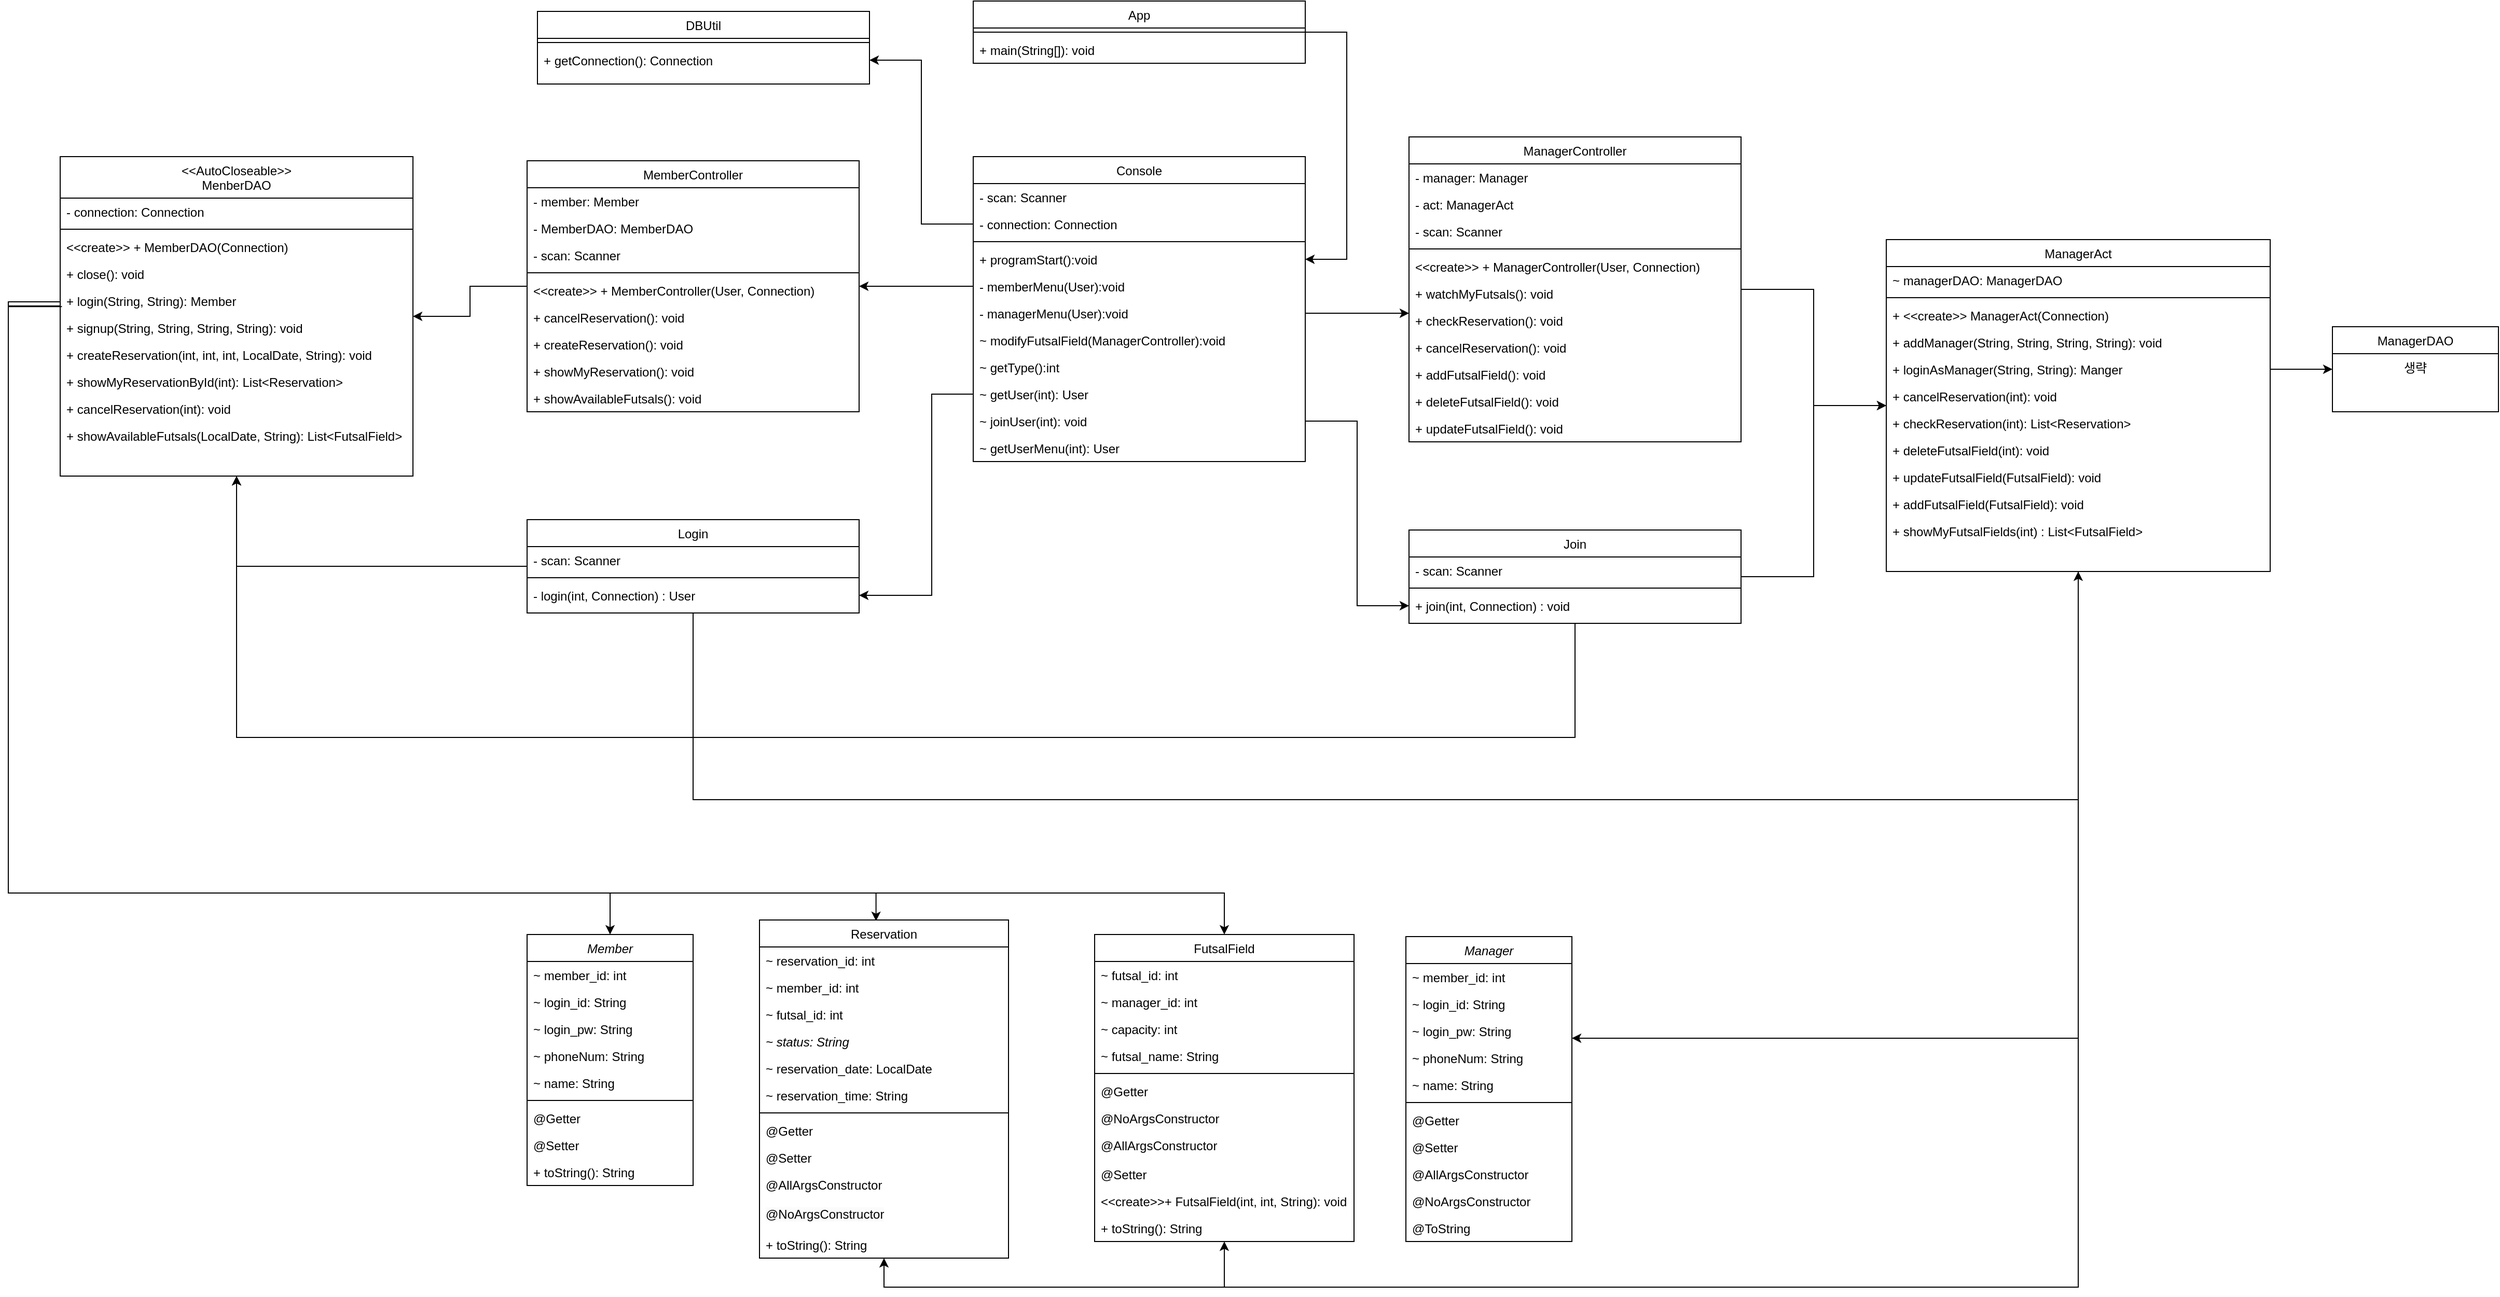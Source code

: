 <mxfile version="22.1.21" type="github" pages="3">
  <diagram id="C5RBs43oDa-KdzZeNtuy" name="All">
    <mxGraphModel dx="2927" dy="1082" grid="1" gridSize="10" guides="1" tooltips="1" connect="0" arrows="1" fold="1" page="1" pageScale="1" pageWidth="827" pageHeight="1169" math="0" shadow="0">
      <root>
        <mxCell id="WIyWlLk6GJQsqaUBKTNV-0" />
        <mxCell id="WIyWlLk6GJQsqaUBKTNV-1" parent="WIyWlLk6GJQsqaUBKTNV-0" />
        <mxCell id="tCCNdO0n9Hg8xIvVdESa-52" value="ManagerDAO" style="swimlane;fontStyle=0;align=center;verticalAlign=top;childLayout=stackLayout;horizontal=1;startSize=26;horizontalStack=0;resizeParent=1;resizeLast=0;collapsible=1;marginBottom=0;rounded=0;shadow=0;strokeWidth=1;" parent="WIyWlLk6GJQsqaUBKTNV-1" vertex="1">
          <mxGeometry x="1870" y="454" width="160" height="82" as="geometry">
            <mxRectangle x="130" y="380" width="160" height="26" as="alternateBounds" />
          </mxGeometry>
        </mxCell>
        <mxCell id="VMm3gwzS7QjxvMIyo3Yc-42" value="생략" style="text;align=center;verticalAlign=top;spacingLeft=4;spacingRight=4;overflow=hidden;rotatable=0;points=[[0,0.5],[1,0.5]];portConstraint=eastwest;" vertex="1" parent="tCCNdO0n9Hg8xIvVdESa-52">
          <mxGeometry y="26" width="160" height="26" as="geometry" />
        </mxCell>
        <mxCell id="lRc_2eC-bolrc6VS_0VB-68" style="edgeStyle=orthogonalEdgeStyle;rounded=0;orthogonalLoop=1;jettySize=auto;html=1;" edge="1" parent="WIyWlLk6GJQsqaUBKTNV-1" source="tCCNdO0n9Hg8xIvVdESa-62" target="tCCNdO0n9Hg8xIvVdESa-2">
          <mxGeometry relative="1" as="geometry">
            <Array as="points">
              <mxPoint x="1625" y="1140" />
            </Array>
          </mxGeometry>
        </mxCell>
        <mxCell id="lRc_2eC-bolrc6VS_0VB-69" style="edgeStyle=orthogonalEdgeStyle;rounded=0;orthogonalLoop=1;jettySize=auto;html=1;" edge="1" parent="WIyWlLk6GJQsqaUBKTNV-1" source="tCCNdO0n9Hg8xIvVdESa-62" target="zkfFHV4jXpPFQw0GAbJ--6">
          <mxGeometry relative="1" as="geometry">
            <Array as="points">
              <mxPoint x="1625" y="1380" />
              <mxPoint x="802" y="1380" />
            </Array>
          </mxGeometry>
        </mxCell>
        <mxCell id="lRc_2eC-bolrc6VS_0VB-70" style="edgeStyle=orthogonalEdgeStyle;rounded=0;orthogonalLoop=1;jettySize=auto;html=1;" edge="1" parent="WIyWlLk6GJQsqaUBKTNV-1" source="tCCNdO0n9Hg8xIvVdESa-62" target="zkfFHV4jXpPFQw0GAbJ--17">
          <mxGeometry relative="1" as="geometry">
            <Array as="points">
              <mxPoint x="1625" y="1380" />
              <mxPoint x="474" y="1380" />
            </Array>
          </mxGeometry>
        </mxCell>
        <mxCell id="tCCNdO0n9Hg8xIvVdESa-62" value="ManagerAct" style="swimlane;fontStyle=0;align=center;verticalAlign=top;childLayout=stackLayout;horizontal=1;startSize=26;horizontalStack=0;resizeParent=1;resizeLast=0;collapsible=1;marginBottom=0;rounded=0;shadow=0;strokeWidth=1;" parent="WIyWlLk6GJQsqaUBKTNV-1" vertex="1">
          <mxGeometry x="1440" y="370" width="370" height="320" as="geometry">
            <mxRectangle x="130" y="380" width="160" height="26" as="alternateBounds" />
          </mxGeometry>
        </mxCell>
        <mxCell id="0nunxeRC1LKXCSpYbERI-6" value="~ managerDAO: ManagerDAO" style="text;align=left;verticalAlign=top;spacingLeft=4;spacingRight=4;overflow=hidden;rotatable=0;points=[[0,0.5],[1,0.5]];portConstraint=eastwest;" parent="tCCNdO0n9Hg8xIvVdESa-62" vertex="1">
          <mxGeometry y="26" width="370" height="26" as="geometry" />
        </mxCell>
        <mxCell id="0nunxeRC1LKXCSpYbERI-5" value="" style="line;html=1;strokeWidth=1;align=left;verticalAlign=middle;spacingTop=-1;spacingLeft=3;spacingRight=3;rotatable=0;labelPosition=right;points=[];portConstraint=eastwest;" parent="tCCNdO0n9Hg8xIvVdESa-62" vertex="1">
          <mxGeometry y="52" width="370" height="8" as="geometry" />
        </mxCell>
        <mxCell id="VMm3gwzS7QjxvMIyo3Yc-43" value="+ &lt;&lt;create&gt;&gt; ManagerAct(Connection)" style="text;align=left;verticalAlign=top;spacingLeft=4;spacingRight=4;overflow=hidden;rotatable=0;points=[[0,0.5],[1,0.5]];portConstraint=eastwest;" vertex="1" parent="tCCNdO0n9Hg8xIvVdESa-62">
          <mxGeometry y="60" width="370" height="26" as="geometry" />
        </mxCell>
        <mxCell id="0nunxeRC1LKXCSpYbERI-0" value="+ addManager(String, String, String, String): void" style="text;align=left;verticalAlign=top;spacingLeft=4;spacingRight=4;overflow=hidden;rotatable=0;points=[[0,0.5],[1,0.5]];portConstraint=eastwest;" parent="tCCNdO0n9Hg8xIvVdESa-62" vertex="1">
          <mxGeometry y="86" width="370" height="26" as="geometry" />
        </mxCell>
        <mxCell id="tCCNdO0n9Hg8xIvVdESa-70" value="+ loginAsManager(String, String): Manger" style="text;align=left;verticalAlign=top;spacingLeft=4;spacingRight=4;overflow=hidden;rotatable=0;points=[[0,0.5],[1,0.5]];portConstraint=eastwest;" parent="tCCNdO0n9Hg8xIvVdESa-62" vertex="1">
          <mxGeometry y="112" width="370" height="26" as="geometry" />
        </mxCell>
        <mxCell id="tCCNdO0n9Hg8xIvVdESa-76" value="+ cancelReservation(int): void" style="text;align=left;verticalAlign=top;spacingLeft=4;spacingRight=4;overflow=hidden;rotatable=0;points=[[0,0.5],[1,0.5]];portConstraint=eastwest;" parent="tCCNdO0n9Hg8xIvVdESa-62" vertex="1">
          <mxGeometry y="138" width="370" height="26" as="geometry" />
        </mxCell>
        <mxCell id="tCCNdO0n9Hg8xIvVdESa-75" value="+ checkReservation(int): List&lt;Reservation&gt;" style="text;align=left;verticalAlign=top;spacingLeft=4;spacingRight=4;overflow=hidden;rotatable=0;points=[[0,0.5],[1,0.5]];portConstraint=eastwest;" parent="tCCNdO0n9Hg8xIvVdESa-62" vertex="1">
          <mxGeometry y="164" width="370" height="26" as="geometry" />
        </mxCell>
        <mxCell id="tCCNdO0n9Hg8xIvVdESa-74" value="+ deleteFutsalField(int): void" style="text;align=left;verticalAlign=top;spacingLeft=4;spacingRight=4;overflow=hidden;rotatable=0;points=[[0,0.5],[1,0.5]];portConstraint=eastwest;" parent="tCCNdO0n9Hg8xIvVdESa-62" vertex="1">
          <mxGeometry y="190" width="370" height="26" as="geometry" />
        </mxCell>
        <mxCell id="tCCNdO0n9Hg8xIvVdESa-73" value="+ updateFutsalField(FutsalField): void" style="text;align=left;verticalAlign=top;spacingLeft=4;spacingRight=4;overflow=hidden;rotatable=0;points=[[0,0.5],[1,0.5]];portConstraint=eastwest;" parent="tCCNdO0n9Hg8xIvVdESa-62" vertex="1">
          <mxGeometry y="216" width="370" height="26" as="geometry" />
        </mxCell>
        <mxCell id="tCCNdO0n9Hg8xIvVdESa-72" value="+ addFutsalField(FutsalField): void" style="text;align=left;verticalAlign=top;spacingLeft=4;spacingRight=4;overflow=hidden;rotatable=0;points=[[0,0.5],[1,0.5]];portConstraint=eastwest;" parent="tCCNdO0n9Hg8xIvVdESa-62" vertex="1">
          <mxGeometry y="242" width="370" height="26" as="geometry" />
        </mxCell>
        <mxCell id="tCCNdO0n9Hg8xIvVdESa-71" value="+ showMyFutsalFields(int) : List&lt;FutsalField&gt;" style="text;align=left;verticalAlign=top;spacingLeft=4;spacingRight=4;overflow=hidden;rotatable=0;points=[[0,0.5],[1,0.5]];portConstraint=eastwest;" parent="tCCNdO0n9Hg8xIvVdESa-62" vertex="1">
          <mxGeometry y="268" width="370" height="26" as="geometry" />
        </mxCell>
        <mxCell id="lRc_2eC-bolrc6VS_0VB-65" style="edgeStyle=orthogonalEdgeStyle;rounded=0;orthogonalLoop=1;jettySize=auto;html=1;exitX=0.005;exitY=-0.286;exitDx=0;exitDy=0;exitPerimeter=0;" edge="1" parent="WIyWlLk6GJQsqaUBKTNV-1" source="0nunxeRC1LKXCSpYbERI-11" target="zkfFHV4jXpPFQw0GAbJ--0">
          <mxGeometry relative="1" as="geometry">
            <Array as="points">
              <mxPoint x="-370" y="435" />
              <mxPoint x="-370" y="1000" />
              <mxPoint x="210" y="1000" />
            </Array>
          </mxGeometry>
        </mxCell>
        <mxCell id="lRc_2eC-bolrc6VS_0VB-66" style="edgeStyle=orthogonalEdgeStyle;rounded=0;orthogonalLoop=1;jettySize=auto;html=1;entryX=0.468;entryY=0.003;entryDx=0;entryDy=0;entryPerimeter=0;" edge="1" parent="WIyWlLk6GJQsqaUBKTNV-1" target="zkfFHV4jXpPFQw0GAbJ--17">
          <mxGeometry relative="1" as="geometry">
            <mxPoint x="-320" y="434.0" as="sourcePoint" />
            <mxPoint x="537.0" y="1014.0" as="targetPoint" />
            <Array as="points">
              <mxPoint x="-370" y="434" />
              <mxPoint x="-370" y="1000" />
              <mxPoint x="466" y="1000" />
            </Array>
          </mxGeometry>
        </mxCell>
        <mxCell id="lRc_2eC-bolrc6VS_0VB-67" style="edgeStyle=orthogonalEdgeStyle;rounded=0;orthogonalLoop=1;jettySize=auto;html=1;" edge="1" parent="WIyWlLk6GJQsqaUBKTNV-1" source="tCCNdO0n9Hg8xIvVdESa-77" target="zkfFHV4jXpPFQw0GAbJ--6">
          <mxGeometry relative="1" as="geometry">
            <Array as="points">
              <mxPoint x="-370" y="430" />
              <mxPoint x="-370" y="1000" />
              <mxPoint x="802" y="1000" />
            </Array>
          </mxGeometry>
        </mxCell>
        <mxCell id="tCCNdO0n9Hg8xIvVdESa-77" value="&lt;&lt;AutoCloseable&gt;&gt;&#xa;MenberDAO" style="swimlane;fontStyle=0;align=center;verticalAlign=top;childLayout=stackLayout;horizontal=1;startSize=40;horizontalStack=0;resizeParent=1;resizeLast=0;collapsible=1;marginBottom=0;rounded=0;shadow=0;strokeWidth=1;spacingBottom=0;" parent="WIyWlLk6GJQsqaUBKTNV-1" vertex="1">
          <mxGeometry x="-320" y="290" width="340" height="308" as="geometry">
            <mxRectangle x="130" y="380" width="160" height="26" as="alternateBounds" />
          </mxGeometry>
        </mxCell>
        <mxCell id="0nunxeRC1LKXCSpYbERI-7" value="- connection: Connection" style="text;align=left;verticalAlign=top;spacingLeft=4;spacingRight=4;overflow=hidden;rotatable=0;points=[[0,0.5],[1,0.5]];portConstraint=eastwest;" parent="tCCNdO0n9Hg8xIvVdESa-77" vertex="1">
          <mxGeometry y="40" width="340" height="26" as="geometry" />
        </mxCell>
        <mxCell id="0nunxeRC1LKXCSpYbERI-8" value="" style="line;html=1;strokeWidth=1;align=left;verticalAlign=middle;spacingTop=-1;spacingLeft=3;spacingRight=3;rotatable=0;labelPosition=right;points=[];portConstraint=eastwest;" parent="tCCNdO0n9Hg8xIvVdESa-77" vertex="1">
          <mxGeometry y="66" width="340" height="8" as="geometry" />
        </mxCell>
        <mxCell id="VMm3gwzS7QjxvMIyo3Yc-38" value="&lt;&lt;create&gt;&gt; + MemberDAO(Connection)" style="text;align=left;verticalAlign=top;spacingLeft=4;spacingRight=4;overflow=hidden;rotatable=0;points=[[0,0.5],[1,0.5]];portConstraint=eastwest;" vertex="1" parent="tCCNdO0n9Hg8xIvVdESa-77">
          <mxGeometry y="74" width="340" height="26" as="geometry" />
        </mxCell>
        <mxCell id="VMm3gwzS7QjxvMIyo3Yc-39" value="+ close(): void" style="text;align=left;verticalAlign=top;spacingLeft=4;spacingRight=4;overflow=hidden;rotatable=0;points=[[0,0.5],[1,0.5]];portConstraint=eastwest;" vertex="1" parent="tCCNdO0n9Hg8xIvVdESa-77">
          <mxGeometry y="100" width="340" height="26" as="geometry" />
        </mxCell>
        <mxCell id="tCCNdO0n9Hg8xIvVdESa-85" value="+ login(String, String): Member" style="text;align=left;verticalAlign=top;spacingLeft=4;spacingRight=4;overflow=hidden;rotatable=0;points=[[0,0.5],[1,0.5]];portConstraint=eastwest;" parent="tCCNdO0n9Hg8xIvVdESa-77" vertex="1">
          <mxGeometry y="126" width="340" height="26" as="geometry" />
        </mxCell>
        <mxCell id="0nunxeRC1LKXCSpYbERI-11" value="+ signup(String, String, String, String): void" style="text;align=left;verticalAlign=top;spacingLeft=4;spacingRight=4;overflow=hidden;rotatable=0;points=[[0,0.5],[1,0.5]];portConstraint=eastwest;" parent="tCCNdO0n9Hg8xIvVdESa-77" vertex="1">
          <mxGeometry y="152" width="340" height="26" as="geometry" />
        </mxCell>
        <mxCell id="tCCNdO0n9Hg8xIvVdESa-88" value="+ createReservation(int, int, int, LocalDate, String): void" style="text;align=left;verticalAlign=top;spacingLeft=4;spacingRight=4;overflow=hidden;rotatable=0;points=[[0,0.5],[1,0.5]];portConstraint=eastwest;" parent="tCCNdO0n9Hg8xIvVdESa-77" vertex="1">
          <mxGeometry y="178" width="340" height="26" as="geometry" />
        </mxCell>
        <mxCell id="tCCNdO0n9Hg8xIvVdESa-89" value="+ showMyReservationById(int): List&lt;Reservation&gt;" style="text;align=left;verticalAlign=top;spacingLeft=4;spacingRight=4;overflow=hidden;rotatable=0;points=[[0,0.5],[1,0.5]];portConstraint=eastwest;" parent="tCCNdO0n9Hg8xIvVdESa-77" vertex="1">
          <mxGeometry y="204" width="340" height="26" as="geometry" />
        </mxCell>
        <mxCell id="0nunxeRC1LKXCSpYbERI-12" value="+ cancelReservation(int): void" style="text;align=left;verticalAlign=top;spacingLeft=4;spacingRight=4;overflow=hidden;rotatable=0;points=[[0,0.5],[1,0.5]];portConstraint=eastwest;" parent="tCCNdO0n9Hg8xIvVdESa-77" vertex="1">
          <mxGeometry y="230" width="340" height="26" as="geometry" />
        </mxCell>
        <mxCell id="tCCNdO0n9Hg8xIvVdESa-86" value="+ showAvailableFutsals(LocalDate, String): List&lt;FutsalField&gt;" style="text;align=left;verticalAlign=top;spacingLeft=4;spacingRight=4;overflow=hidden;rotatable=0;points=[[0,0.5],[1,0.5]];portConstraint=eastwest;" parent="tCCNdO0n9Hg8xIvVdESa-77" vertex="1">
          <mxGeometry y="256" width="340" height="26" as="geometry" />
        </mxCell>
        <mxCell id="lRc_2eC-bolrc6VS_0VB-59" style="edgeStyle=orthogonalEdgeStyle;rounded=0;orthogonalLoop=1;jettySize=auto;html=1;" edge="1" parent="WIyWlLk6GJQsqaUBKTNV-1" source="lRc_2eC-bolrc6VS_0VB-1" target="tCCNdO0n9Hg8xIvVdESa-77">
          <mxGeometry relative="1" as="geometry" />
        </mxCell>
        <mxCell id="lRc_2eC-bolrc6VS_0VB-60" style="edgeStyle=orthogonalEdgeStyle;rounded=0;orthogonalLoop=1;jettySize=auto;html=1;" edge="1" parent="WIyWlLk6GJQsqaUBKTNV-1" source="lRc_2eC-bolrc6VS_0VB-1" target="tCCNdO0n9Hg8xIvVdESa-62">
          <mxGeometry relative="1" as="geometry">
            <Array as="points">
              <mxPoint x="290" y="910" />
              <mxPoint x="1625" y="910" />
            </Array>
          </mxGeometry>
        </mxCell>
        <mxCell id="lRc_2eC-bolrc6VS_0VB-1" value="Login" style="swimlane;fontStyle=0;align=center;verticalAlign=top;childLayout=stackLayout;horizontal=1;startSize=26;horizontalStack=0;resizeParent=1;resizeLast=0;collapsible=1;marginBottom=0;rounded=0;shadow=0;strokeWidth=1;" vertex="1" parent="WIyWlLk6GJQsqaUBKTNV-1">
          <mxGeometry x="130" y="640" width="320" height="90" as="geometry">
            <mxRectangle x="230" y="140" width="160" height="26" as="alternateBounds" />
          </mxGeometry>
        </mxCell>
        <mxCell id="lRc_2eC-bolrc6VS_0VB-2" value="- scan: Scanner" style="text;align=left;verticalAlign=top;spacingLeft=4;spacingRight=4;overflow=hidden;rotatable=0;points=[[0,0.5],[1,0.5]];portConstraint=eastwest;" vertex="1" parent="lRc_2eC-bolrc6VS_0VB-1">
          <mxGeometry y="26" width="320" height="26" as="geometry" />
        </mxCell>
        <mxCell id="lRc_2eC-bolrc6VS_0VB-3" value="" style="line;html=1;strokeWidth=1;align=left;verticalAlign=middle;spacingTop=-1;spacingLeft=3;spacingRight=3;rotatable=0;labelPosition=right;points=[];portConstraint=eastwest;" vertex="1" parent="lRc_2eC-bolrc6VS_0VB-1">
          <mxGeometry y="52" width="320" height="8" as="geometry" />
        </mxCell>
        <mxCell id="lRc_2eC-bolrc6VS_0VB-4" value="- login(int, Connection) : User" style="text;align=left;verticalAlign=top;spacingLeft=4;spacingRight=4;overflow=hidden;rotatable=0;points=[[0,0.5],[1,0.5]];portConstraint=eastwest;" vertex="1" parent="lRc_2eC-bolrc6VS_0VB-1">
          <mxGeometry y="60" width="320" height="26" as="geometry" />
        </mxCell>
        <mxCell id="lRc_2eC-bolrc6VS_0VB-61" style="edgeStyle=orthogonalEdgeStyle;rounded=0;orthogonalLoop=1;jettySize=auto;html=1;" edge="1" parent="WIyWlLk6GJQsqaUBKTNV-1" source="lRc_2eC-bolrc6VS_0VB-5" target="tCCNdO0n9Hg8xIvVdESa-62">
          <mxGeometry relative="1" as="geometry">
            <Array as="points">
              <mxPoint x="1370" y="695" />
              <mxPoint x="1370" y="530" />
            </Array>
          </mxGeometry>
        </mxCell>
        <mxCell id="lRc_2eC-bolrc6VS_0VB-63" style="edgeStyle=orthogonalEdgeStyle;rounded=0;orthogonalLoop=1;jettySize=auto;html=1;" edge="1" parent="WIyWlLk6GJQsqaUBKTNV-1" source="lRc_2eC-bolrc6VS_0VB-5" target="tCCNdO0n9Hg8xIvVdESa-77">
          <mxGeometry relative="1" as="geometry">
            <Array as="points">
              <mxPoint x="1140" y="850" />
              <mxPoint x="-150" y="850" />
            </Array>
          </mxGeometry>
        </mxCell>
        <mxCell id="lRc_2eC-bolrc6VS_0VB-5" value="Join" style="swimlane;fontStyle=0;align=center;verticalAlign=top;childLayout=stackLayout;horizontal=1;startSize=26;horizontalStack=0;resizeParent=1;resizeLast=0;collapsible=1;marginBottom=0;rounded=0;shadow=0;strokeWidth=1;" vertex="1" parent="WIyWlLk6GJQsqaUBKTNV-1">
          <mxGeometry x="980" y="650" width="320" height="90" as="geometry">
            <mxRectangle x="230" y="140" width="160" height="26" as="alternateBounds" />
          </mxGeometry>
        </mxCell>
        <mxCell id="lRc_2eC-bolrc6VS_0VB-6" value="- scan: Scanner" style="text;align=left;verticalAlign=top;spacingLeft=4;spacingRight=4;overflow=hidden;rotatable=0;points=[[0,0.5],[1,0.5]];portConstraint=eastwest;" vertex="1" parent="lRc_2eC-bolrc6VS_0VB-5">
          <mxGeometry y="26" width="320" height="26" as="geometry" />
        </mxCell>
        <mxCell id="lRc_2eC-bolrc6VS_0VB-7" value="" style="line;html=1;strokeWidth=1;align=left;verticalAlign=middle;spacingTop=-1;spacingLeft=3;spacingRight=3;rotatable=0;labelPosition=right;points=[];portConstraint=eastwest;" vertex="1" parent="lRc_2eC-bolrc6VS_0VB-5">
          <mxGeometry y="52" width="320" height="8" as="geometry" />
        </mxCell>
        <mxCell id="lRc_2eC-bolrc6VS_0VB-8" value="+ join(int, Connection) : void" style="text;align=left;verticalAlign=top;spacingLeft=4;spacingRight=4;overflow=hidden;rotatable=0;points=[[0,0.5],[1,0.5]];portConstraint=eastwest;" vertex="1" parent="lRc_2eC-bolrc6VS_0VB-5">
          <mxGeometry y="60" width="320" height="26" as="geometry" />
        </mxCell>
        <mxCell id="lRc_2eC-bolrc6VS_0VB-57" style="edgeStyle=orthogonalEdgeStyle;rounded=0;orthogonalLoop=1;jettySize=auto;html=1;" edge="1" parent="WIyWlLk6GJQsqaUBKTNV-1" source="lRc_2eC-bolrc6VS_0VB-9" target="tCCNdO0n9Hg8xIvVdESa-62">
          <mxGeometry relative="1" as="geometry" />
        </mxCell>
        <mxCell id="lRc_2eC-bolrc6VS_0VB-9" value="ManagerController" style="swimlane;fontStyle=0;align=center;verticalAlign=top;childLayout=stackLayout;horizontal=1;startSize=26;horizontalStack=0;resizeParent=1;resizeLast=0;collapsible=1;marginBottom=0;rounded=0;shadow=0;strokeWidth=1;" vertex="1" parent="WIyWlLk6GJQsqaUBKTNV-1">
          <mxGeometry x="980" y="271" width="320" height="294" as="geometry">
            <mxRectangle x="230" y="140" width="160" height="26" as="alternateBounds" />
          </mxGeometry>
        </mxCell>
        <mxCell id="lRc_2eC-bolrc6VS_0VB-10" value="- manager: Manager" style="text;align=left;verticalAlign=top;spacingLeft=4;spacingRight=4;overflow=hidden;rotatable=0;points=[[0,0.5],[1,0.5]];portConstraint=eastwest;" vertex="1" parent="lRc_2eC-bolrc6VS_0VB-9">
          <mxGeometry y="26" width="320" height="26" as="geometry" />
        </mxCell>
        <mxCell id="lRc_2eC-bolrc6VS_0VB-11" value="- act: ManagerAct" style="text;align=left;verticalAlign=top;spacingLeft=4;spacingRight=4;overflow=hidden;rotatable=0;points=[[0,0.5],[1,0.5]];portConstraint=eastwest;" vertex="1" parent="lRc_2eC-bolrc6VS_0VB-9">
          <mxGeometry y="52" width="320" height="26" as="geometry" />
        </mxCell>
        <mxCell id="lRc_2eC-bolrc6VS_0VB-12" value="- scan: Scanner" style="text;align=left;verticalAlign=top;spacingLeft=4;spacingRight=4;overflow=hidden;rotatable=0;points=[[0,0.5],[1,0.5]];portConstraint=eastwest;" vertex="1" parent="lRc_2eC-bolrc6VS_0VB-9">
          <mxGeometry y="78" width="320" height="26" as="geometry" />
        </mxCell>
        <mxCell id="lRc_2eC-bolrc6VS_0VB-13" value="" style="line;html=1;strokeWidth=1;align=left;verticalAlign=middle;spacingTop=-1;spacingLeft=3;spacingRight=3;rotatable=0;labelPosition=right;points=[];portConstraint=eastwest;" vertex="1" parent="lRc_2eC-bolrc6VS_0VB-9">
          <mxGeometry y="104" width="320" height="8" as="geometry" />
        </mxCell>
        <mxCell id="lRc_2eC-bolrc6VS_0VB-14" value="&lt;&lt;create&gt;&gt; + ManagerController(User, Connection)" style="text;align=left;verticalAlign=top;spacingLeft=4;spacingRight=4;overflow=hidden;rotatable=0;points=[[0,0.5],[1,0.5]];portConstraint=eastwest;" vertex="1" parent="lRc_2eC-bolrc6VS_0VB-9">
          <mxGeometry y="112" width="320" height="26" as="geometry" />
        </mxCell>
        <mxCell id="lRc_2eC-bolrc6VS_0VB-15" value="+ watchMyFutsals(): void" style="text;align=left;verticalAlign=top;spacingLeft=4;spacingRight=4;overflow=hidden;rotatable=0;points=[[0,0.5],[1,0.5]];portConstraint=eastwest;" vertex="1" parent="lRc_2eC-bolrc6VS_0VB-9">
          <mxGeometry y="138" width="320" height="26" as="geometry" />
        </mxCell>
        <mxCell id="lRc_2eC-bolrc6VS_0VB-16" value="+ checkReservation(): void" style="text;align=left;verticalAlign=top;spacingLeft=4;spacingRight=4;overflow=hidden;rotatable=0;points=[[0,0.5],[1,0.5]];portConstraint=eastwest;" vertex="1" parent="lRc_2eC-bolrc6VS_0VB-9">
          <mxGeometry y="164" width="320" height="26" as="geometry" />
        </mxCell>
        <mxCell id="lRc_2eC-bolrc6VS_0VB-17" value="+ cancelReservation(): void" style="text;align=left;verticalAlign=top;spacingLeft=4;spacingRight=4;overflow=hidden;rotatable=0;points=[[0,0.5],[1,0.5]];portConstraint=eastwest;" vertex="1" parent="lRc_2eC-bolrc6VS_0VB-9">
          <mxGeometry y="190" width="320" height="26" as="geometry" />
        </mxCell>
        <mxCell id="lRc_2eC-bolrc6VS_0VB-18" value="+ addFutsalField(): void" style="text;align=left;verticalAlign=top;spacingLeft=4;spacingRight=4;overflow=hidden;rotatable=0;points=[[0,0.5],[1,0.5]];portConstraint=eastwest;" vertex="1" parent="lRc_2eC-bolrc6VS_0VB-9">
          <mxGeometry y="216" width="320" height="26" as="geometry" />
        </mxCell>
        <mxCell id="lRc_2eC-bolrc6VS_0VB-19" value="+ deleteFutsalField(): void" style="text;align=left;verticalAlign=top;spacingLeft=4;spacingRight=4;overflow=hidden;rotatable=0;points=[[0,0.5],[1,0.5]];portConstraint=eastwest;" vertex="1" parent="lRc_2eC-bolrc6VS_0VB-9">
          <mxGeometry y="242" width="320" height="26" as="geometry" />
        </mxCell>
        <mxCell id="lRc_2eC-bolrc6VS_0VB-20" value="+ updateFutsalField(): void" style="text;align=left;verticalAlign=top;spacingLeft=4;spacingRight=4;overflow=hidden;rotatable=0;points=[[0,0.5],[1,0.5]];portConstraint=eastwest;" vertex="1" parent="lRc_2eC-bolrc6VS_0VB-9">
          <mxGeometry y="268" width="320" height="26" as="geometry" />
        </mxCell>
        <mxCell id="lRc_2eC-bolrc6VS_0VB-58" style="edgeStyle=orthogonalEdgeStyle;rounded=0;orthogonalLoop=1;jettySize=auto;html=1;" edge="1" parent="WIyWlLk6GJQsqaUBKTNV-1" source="lRc_2eC-bolrc6VS_0VB-21" target="tCCNdO0n9Hg8xIvVdESa-77">
          <mxGeometry relative="1" as="geometry" />
        </mxCell>
        <mxCell id="lRc_2eC-bolrc6VS_0VB-21" value="MemberController" style="swimlane;fontStyle=0;align=center;verticalAlign=top;childLayout=stackLayout;horizontal=1;startSize=26;horizontalStack=0;resizeParent=1;resizeLast=0;collapsible=1;marginBottom=0;rounded=0;shadow=0;strokeWidth=1;" vertex="1" parent="WIyWlLk6GJQsqaUBKTNV-1">
          <mxGeometry x="130" y="294" width="320" height="242" as="geometry">
            <mxRectangle x="230" y="140" width="160" height="26" as="alternateBounds" />
          </mxGeometry>
        </mxCell>
        <mxCell id="lRc_2eC-bolrc6VS_0VB-22" value="- member: Member" style="text;align=left;verticalAlign=top;spacingLeft=4;spacingRight=4;overflow=hidden;rotatable=0;points=[[0,0.5],[1,0.5]];portConstraint=eastwest;" vertex="1" parent="lRc_2eC-bolrc6VS_0VB-21">
          <mxGeometry y="26" width="320" height="26" as="geometry" />
        </mxCell>
        <mxCell id="lRc_2eC-bolrc6VS_0VB-23" value="- MemberDAO: MemberDAO" style="text;align=left;verticalAlign=top;spacingLeft=4;spacingRight=4;overflow=hidden;rotatable=0;points=[[0,0.5],[1,0.5]];portConstraint=eastwest;" vertex="1" parent="lRc_2eC-bolrc6VS_0VB-21">
          <mxGeometry y="52" width="320" height="26" as="geometry" />
        </mxCell>
        <mxCell id="lRc_2eC-bolrc6VS_0VB-24" value="- scan: Scanner" style="text;align=left;verticalAlign=top;spacingLeft=4;spacingRight=4;overflow=hidden;rotatable=0;points=[[0,0.5],[1,0.5]];portConstraint=eastwest;" vertex="1" parent="lRc_2eC-bolrc6VS_0VB-21">
          <mxGeometry y="78" width="320" height="26" as="geometry" />
        </mxCell>
        <mxCell id="lRc_2eC-bolrc6VS_0VB-25" value="" style="line;html=1;strokeWidth=1;align=left;verticalAlign=middle;spacingTop=-1;spacingLeft=3;spacingRight=3;rotatable=0;labelPosition=right;points=[];portConstraint=eastwest;" vertex="1" parent="lRc_2eC-bolrc6VS_0VB-21">
          <mxGeometry y="104" width="320" height="8" as="geometry" />
        </mxCell>
        <mxCell id="lRc_2eC-bolrc6VS_0VB-26" value="&lt;&lt;create&gt;&gt; + MemberController(User, Connection)" style="text;align=left;verticalAlign=top;spacingLeft=4;spacingRight=4;overflow=hidden;rotatable=0;points=[[0,0.5],[1,0.5]];portConstraint=eastwest;" vertex="1" parent="lRc_2eC-bolrc6VS_0VB-21">
          <mxGeometry y="112" width="320" height="26" as="geometry" />
        </mxCell>
        <mxCell id="lRc_2eC-bolrc6VS_0VB-27" value="+ cancelReservation(): void" style="text;align=left;verticalAlign=top;spacingLeft=4;spacingRight=4;overflow=hidden;rotatable=0;points=[[0,0.5],[1,0.5]];portConstraint=eastwest;" vertex="1" parent="lRc_2eC-bolrc6VS_0VB-21">
          <mxGeometry y="138" width="320" height="26" as="geometry" />
        </mxCell>
        <mxCell id="lRc_2eC-bolrc6VS_0VB-28" value="+ createReservation(): void" style="text;align=left;verticalAlign=top;spacingLeft=4;spacingRight=4;overflow=hidden;rotatable=0;points=[[0,0.5],[1,0.5]];portConstraint=eastwest;" vertex="1" parent="lRc_2eC-bolrc6VS_0VB-21">
          <mxGeometry y="164" width="320" height="26" as="geometry" />
        </mxCell>
        <mxCell id="lRc_2eC-bolrc6VS_0VB-29" value="+ showMyReservation(): void" style="text;align=left;verticalAlign=top;spacingLeft=4;spacingRight=4;overflow=hidden;rotatable=0;points=[[0,0.5],[1,0.5]];portConstraint=eastwest;" vertex="1" parent="lRc_2eC-bolrc6VS_0VB-21">
          <mxGeometry y="190" width="320" height="26" as="geometry" />
        </mxCell>
        <mxCell id="lRc_2eC-bolrc6VS_0VB-30" value="+ showAvailableFutsals(): void" style="text;align=left;verticalAlign=top;spacingLeft=4;spacingRight=4;overflow=hidden;rotatable=0;points=[[0,0.5],[1,0.5]];portConstraint=eastwest;" vertex="1" parent="lRc_2eC-bolrc6VS_0VB-21">
          <mxGeometry y="216" width="320" height="26" as="geometry" />
        </mxCell>
        <mxCell id="lRc_2eC-bolrc6VS_0VB-31" value="DBUtil" style="swimlane;fontStyle=0;align=center;verticalAlign=top;childLayout=stackLayout;horizontal=1;startSize=26;horizontalStack=0;resizeParent=1;resizeLast=0;collapsible=1;marginBottom=0;rounded=0;shadow=0;strokeWidth=1;" vertex="1" parent="WIyWlLk6GJQsqaUBKTNV-1">
          <mxGeometry x="140" y="150" width="320" height="70" as="geometry">
            <mxRectangle x="230" y="140" width="160" height="26" as="alternateBounds" />
          </mxGeometry>
        </mxCell>
        <mxCell id="lRc_2eC-bolrc6VS_0VB-32" value="" style="line;html=1;strokeWidth=1;align=left;verticalAlign=middle;spacingTop=-1;spacingLeft=3;spacingRight=3;rotatable=0;labelPosition=right;points=[];portConstraint=eastwest;" vertex="1" parent="lRc_2eC-bolrc6VS_0VB-31">
          <mxGeometry y="26" width="320" height="8" as="geometry" />
        </mxCell>
        <mxCell id="lRc_2eC-bolrc6VS_0VB-33" value="+ getConnection(): Connection" style="text;align=left;verticalAlign=top;spacingLeft=4;spacingRight=4;overflow=hidden;rotatable=0;points=[[0,0.5],[1,0.5]];portConstraint=eastwest;" vertex="1" parent="lRc_2eC-bolrc6VS_0VB-31">
          <mxGeometry y="34" width="320" height="26" as="geometry" />
        </mxCell>
        <mxCell id="lRc_2eC-bolrc6VS_0VB-34" value="Console" style="swimlane;fontStyle=0;align=center;verticalAlign=top;childLayout=stackLayout;horizontal=1;startSize=26;horizontalStack=0;resizeParent=1;resizeLast=0;collapsible=1;marginBottom=0;rounded=0;shadow=0;strokeWidth=1;" vertex="1" parent="WIyWlLk6GJQsqaUBKTNV-1">
          <mxGeometry x="560" y="290" width="320" height="294" as="geometry">
            <mxRectangle x="230" y="140" width="160" height="26" as="alternateBounds" />
          </mxGeometry>
        </mxCell>
        <mxCell id="lRc_2eC-bolrc6VS_0VB-35" value="- scan: Scanner" style="text;align=left;verticalAlign=top;spacingLeft=4;spacingRight=4;overflow=hidden;rotatable=0;points=[[0,0.5],[1,0.5]];portConstraint=eastwest;" vertex="1" parent="lRc_2eC-bolrc6VS_0VB-34">
          <mxGeometry y="26" width="320" height="26" as="geometry" />
        </mxCell>
        <mxCell id="lRc_2eC-bolrc6VS_0VB-36" value="- connection: Connection" style="text;align=left;verticalAlign=top;spacingLeft=4;spacingRight=4;overflow=hidden;rotatable=0;points=[[0,0.5],[1,0.5]];portConstraint=eastwest;" vertex="1" parent="lRc_2eC-bolrc6VS_0VB-34">
          <mxGeometry y="52" width="320" height="26" as="geometry" />
        </mxCell>
        <mxCell id="lRc_2eC-bolrc6VS_0VB-37" value="" style="line;html=1;strokeWidth=1;align=left;verticalAlign=middle;spacingTop=-1;spacingLeft=3;spacingRight=3;rotatable=0;labelPosition=right;points=[];portConstraint=eastwest;" vertex="1" parent="lRc_2eC-bolrc6VS_0VB-34">
          <mxGeometry y="78" width="320" height="8" as="geometry" />
        </mxCell>
        <mxCell id="lRc_2eC-bolrc6VS_0VB-38" value="+ programStart():void" style="text;align=left;verticalAlign=top;spacingLeft=4;spacingRight=4;overflow=hidden;rotatable=0;points=[[0,0.5],[1,0.5]];portConstraint=eastwest;" vertex="1" parent="lRc_2eC-bolrc6VS_0VB-34">
          <mxGeometry y="86" width="320" height="26" as="geometry" />
        </mxCell>
        <mxCell id="lRc_2eC-bolrc6VS_0VB-39" value="- memberMenu(User):void" style="text;align=left;verticalAlign=top;spacingLeft=4;spacingRight=4;overflow=hidden;rotatable=0;points=[[0,0.5],[1,0.5]];portConstraint=eastwest;" vertex="1" parent="lRc_2eC-bolrc6VS_0VB-34">
          <mxGeometry y="112" width="320" height="26" as="geometry" />
        </mxCell>
        <mxCell id="lRc_2eC-bolrc6VS_0VB-40" value="- managerMenu(User):void" style="text;align=left;verticalAlign=top;spacingLeft=4;spacingRight=4;overflow=hidden;rotatable=0;points=[[0,0.5],[1,0.5]];portConstraint=eastwest;" vertex="1" parent="lRc_2eC-bolrc6VS_0VB-34">
          <mxGeometry y="138" width="320" height="26" as="geometry" />
        </mxCell>
        <mxCell id="lRc_2eC-bolrc6VS_0VB-41" value="~ modifyFutsalField(ManagerController):void" style="text;align=left;verticalAlign=top;spacingLeft=4;spacingRight=4;overflow=hidden;rotatable=0;points=[[0,0.5],[1,0.5]];portConstraint=eastwest;" vertex="1" parent="lRc_2eC-bolrc6VS_0VB-34">
          <mxGeometry y="164" width="320" height="26" as="geometry" />
        </mxCell>
        <mxCell id="lRc_2eC-bolrc6VS_0VB-42" value="~ getType():int" style="text;align=left;verticalAlign=top;spacingLeft=4;spacingRight=4;overflow=hidden;rotatable=0;points=[[0,0.5],[1,0.5]];portConstraint=eastwest;" vertex="1" parent="lRc_2eC-bolrc6VS_0VB-34">
          <mxGeometry y="190" width="320" height="26" as="geometry" />
        </mxCell>
        <mxCell id="lRc_2eC-bolrc6VS_0VB-43" value="~ getUser(int): User" style="text;align=left;verticalAlign=top;spacingLeft=4;spacingRight=4;overflow=hidden;rotatable=0;points=[[0,0.5],[1,0.5]];portConstraint=eastwest;" vertex="1" parent="lRc_2eC-bolrc6VS_0VB-34">
          <mxGeometry y="216" width="320" height="26" as="geometry" />
        </mxCell>
        <mxCell id="lRc_2eC-bolrc6VS_0VB-44" value="~ joinUser(int): void" style="text;align=left;verticalAlign=top;spacingLeft=4;spacingRight=4;overflow=hidden;rotatable=0;points=[[0,0.5],[1,0.5]];portConstraint=eastwest;" vertex="1" parent="lRc_2eC-bolrc6VS_0VB-34">
          <mxGeometry y="242" width="320" height="26" as="geometry" />
        </mxCell>
        <mxCell id="lRc_2eC-bolrc6VS_0VB-45" value="~ getUserMenu(int): User" style="text;align=left;verticalAlign=top;spacingLeft=4;spacingRight=4;overflow=hidden;rotatable=0;points=[[0,0.5],[1,0.5]];portConstraint=eastwest;" vertex="1" parent="lRc_2eC-bolrc6VS_0VB-34">
          <mxGeometry y="268" width="320" height="26" as="geometry" />
        </mxCell>
        <mxCell id="lRc_2eC-bolrc6VS_0VB-46" style="edgeStyle=orthogonalEdgeStyle;rounded=0;orthogonalLoop=1;jettySize=auto;html=1;" edge="1" parent="WIyWlLk6GJQsqaUBKTNV-1" source="lRc_2eC-bolrc6VS_0VB-47" target="lRc_2eC-bolrc6VS_0VB-38">
          <mxGeometry relative="1" as="geometry">
            <Array as="points">
              <mxPoint x="920" y="170" />
              <mxPoint x="920" y="389" />
            </Array>
          </mxGeometry>
        </mxCell>
        <mxCell id="lRc_2eC-bolrc6VS_0VB-47" value="App" style="swimlane;fontStyle=0;align=center;verticalAlign=top;childLayout=stackLayout;horizontal=1;startSize=26;horizontalStack=0;resizeParent=1;resizeLast=0;collapsible=1;marginBottom=0;rounded=0;shadow=0;strokeWidth=1;" vertex="1" parent="WIyWlLk6GJQsqaUBKTNV-1">
          <mxGeometry x="560" y="140" width="320" height="60" as="geometry">
            <mxRectangle x="230" y="140" width="160" height="26" as="alternateBounds" />
          </mxGeometry>
        </mxCell>
        <mxCell id="lRc_2eC-bolrc6VS_0VB-48" value="" style="line;html=1;strokeWidth=1;align=left;verticalAlign=middle;spacingTop=-1;spacingLeft=3;spacingRight=3;rotatable=0;labelPosition=right;points=[];portConstraint=eastwest;" vertex="1" parent="lRc_2eC-bolrc6VS_0VB-47">
          <mxGeometry y="26" width="320" height="8" as="geometry" />
        </mxCell>
        <mxCell id="lRc_2eC-bolrc6VS_0VB-49" value="+ main(String[]): void" style="text;align=left;verticalAlign=top;spacingLeft=4;spacingRight=4;overflow=hidden;rotatable=0;points=[[0,0.5],[1,0.5]];portConstraint=eastwest;" vertex="1" parent="lRc_2eC-bolrc6VS_0VB-47">
          <mxGeometry y="34" width="320" height="26" as="geometry" />
        </mxCell>
        <mxCell id="lRc_2eC-bolrc6VS_0VB-50" style="edgeStyle=orthogonalEdgeStyle;rounded=0;orthogonalLoop=1;jettySize=auto;html=1;entryX=1;entryY=0.5;entryDx=0;entryDy=0;" edge="1" parent="WIyWlLk6GJQsqaUBKTNV-1" source="lRc_2eC-bolrc6VS_0VB-43" target="lRc_2eC-bolrc6VS_0VB-4">
          <mxGeometry relative="1" as="geometry">
            <mxPoint x="500" y="363" as="targetPoint" />
            <Array as="points">
              <mxPoint x="520" y="519" />
              <mxPoint x="520" y="713" />
            </Array>
          </mxGeometry>
        </mxCell>
        <mxCell id="lRc_2eC-bolrc6VS_0VB-51" style="edgeStyle=orthogonalEdgeStyle;rounded=0;orthogonalLoop=1;jettySize=auto;html=1;entryX=0;entryY=0.5;entryDx=0;entryDy=0;" edge="1" parent="WIyWlLk6GJQsqaUBKTNV-1" source="lRc_2eC-bolrc6VS_0VB-44" target="lRc_2eC-bolrc6VS_0VB-8">
          <mxGeometry relative="1" as="geometry" />
        </mxCell>
        <mxCell id="lRc_2eC-bolrc6VS_0VB-52" style="edgeStyle=orthogonalEdgeStyle;rounded=0;orthogonalLoop=1;jettySize=auto;html=1;" edge="1" parent="WIyWlLk6GJQsqaUBKTNV-1" source="lRc_2eC-bolrc6VS_0VB-39" target="lRc_2eC-bolrc6VS_0VB-21">
          <mxGeometry relative="1" as="geometry" />
        </mxCell>
        <mxCell id="lRc_2eC-bolrc6VS_0VB-53" style="edgeStyle=orthogonalEdgeStyle;rounded=0;orthogonalLoop=1;jettySize=auto;html=1;" edge="1" parent="WIyWlLk6GJQsqaUBKTNV-1" source="lRc_2eC-bolrc6VS_0VB-40" target="lRc_2eC-bolrc6VS_0VB-9">
          <mxGeometry relative="1" as="geometry">
            <Array as="points">
              <mxPoint x="1040" y="441" />
              <mxPoint x="1040" y="441" />
            </Array>
          </mxGeometry>
        </mxCell>
        <mxCell id="lRc_2eC-bolrc6VS_0VB-54" style="edgeStyle=orthogonalEdgeStyle;rounded=0;orthogonalLoop=1;jettySize=auto;html=1;exitX=0;exitY=0.5;exitDx=0;exitDy=0;" edge="1" parent="WIyWlLk6GJQsqaUBKTNV-1" source="lRc_2eC-bolrc6VS_0VB-36" target="lRc_2eC-bolrc6VS_0VB-33">
          <mxGeometry relative="1" as="geometry" />
        </mxCell>
        <mxCell id="lRc_2eC-bolrc6VS_0VB-64" style="edgeStyle=orthogonalEdgeStyle;rounded=0;orthogonalLoop=1;jettySize=auto;html=1;" edge="1" parent="WIyWlLk6GJQsqaUBKTNV-1" source="tCCNdO0n9Hg8xIvVdESa-70" target="tCCNdO0n9Hg8xIvVdESa-52">
          <mxGeometry relative="1" as="geometry" />
        </mxCell>
        <mxCell id="zkfFHV4jXpPFQw0GAbJ--0" value="Member" style="swimlane;fontStyle=2;align=center;verticalAlign=top;childLayout=stackLayout;horizontal=1;startSize=26;horizontalStack=0;resizeParent=1;resizeLast=0;collapsible=1;marginBottom=0;rounded=0;shadow=0;strokeWidth=1;" parent="WIyWlLk6GJQsqaUBKTNV-1" vertex="1">
          <mxGeometry x="130" y="1040" width="160" height="242" as="geometry">
            <mxRectangle x="230" y="140" width="160" height="26" as="alternateBounds" />
          </mxGeometry>
        </mxCell>
        <mxCell id="zkfFHV4jXpPFQw0GAbJ--1" value="~ member_id: int" style="text;align=left;verticalAlign=top;spacingLeft=4;spacingRight=4;overflow=hidden;rotatable=0;points=[[0,0.5],[1,0.5]];portConstraint=eastwest;" parent="zkfFHV4jXpPFQw0GAbJ--0" vertex="1">
          <mxGeometry y="26" width="160" height="26" as="geometry" />
        </mxCell>
        <mxCell id="zkfFHV4jXpPFQw0GAbJ--2" value="~ login_id: String" style="text;align=left;verticalAlign=top;spacingLeft=4;spacingRight=4;overflow=hidden;rotatable=0;points=[[0,0.5],[1,0.5]];portConstraint=eastwest;rounded=0;shadow=0;html=0;" parent="zkfFHV4jXpPFQw0GAbJ--0" vertex="1">
          <mxGeometry y="52" width="160" height="26" as="geometry" />
        </mxCell>
        <mxCell id="zkfFHV4jXpPFQw0GAbJ--3" value="~ login_pw: String" style="text;align=left;verticalAlign=top;spacingLeft=4;spacingRight=4;overflow=hidden;rotatable=0;points=[[0,0.5],[1,0.5]];portConstraint=eastwest;rounded=0;shadow=0;html=0;" parent="zkfFHV4jXpPFQw0GAbJ--0" vertex="1">
          <mxGeometry y="78" width="160" height="26" as="geometry" />
        </mxCell>
        <mxCell id="tCCNdO0n9Hg8xIvVdESa-0" value="~ phoneNum: String" style="text;align=left;verticalAlign=top;spacingLeft=4;spacingRight=4;overflow=hidden;rotatable=0;points=[[0,0.5],[1,0.5]];portConstraint=eastwest;rounded=0;shadow=0;html=0;" parent="zkfFHV4jXpPFQw0GAbJ--0" vertex="1">
          <mxGeometry y="104" width="160" height="26" as="geometry" />
        </mxCell>
        <mxCell id="tCCNdO0n9Hg8xIvVdESa-10" value="~ name: String" style="text;align=left;verticalAlign=top;spacingLeft=4;spacingRight=4;overflow=hidden;rotatable=0;points=[[0,0.5],[1,0.5]];portConstraint=eastwest;rounded=0;shadow=0;html=0;" parent="zkfFHV4jXpPFQw0GAbJ--0" vertex="1">
          <mxGeometry y="130" width="160" height="26" as="geometry" />
        </mxCell>
        <mxCell id="zkfFHV4jXpPFQw0GAbJ--4" value="" style="line;html=1;strokeWidth=1;align=left;verticalAlign=middle;spacingTop=-1;spacingLeft=3;spacingRight=3;rotatable=0;labelPosition=right;points=[];portConstraint=eastwest;" parent="zkfFHV4jXpPFQw0GAbJ--0" vertex="1">
          <mxGeometry y="156" width="160" height="8" as="geometry" />
        </mxCell>
        <mxCell id="zkfFHV4jXpPFQw0GAbJ--5" value="@Getter" style="text;align=left;verticalAlign=top;spacingLeft=4;spacingRight=4;overflow=hidden;rotatable=0;points=[[0,0.5],[1,0.5]];portConstraint=eastwest;" parent="zkfFHV4jXpPFQw0GAbJ--0" vertex="1">
          <mxGeometry y="164" width="160" height="26" as="geometry" />
        </mxCell>
        <mxCell id="tCCNdO0n9Hg8xIvVdESa-1" value="@Setter" style="text;align=left;verticalAlign=top;spacingLeft=4;spacingRight=4;overflow=hidden;rotatable=0;points=[[0,0.5],[1,0.5]];portConstraint=eastwest;" parent="zkfFHV4jXpPFQw0GAbJ--0" vertex="1">
          <mxGeometry y="190" width="160" height="26" as="geometry" />
        </mxCell>
        <mxCell id="VMm3gwzS7QjxvMIyo3Yc-40" value="+ toString(): String" style="text;align=left;verticalAlign=top;spacingLeft=4;spacingRight=4;overflow=hidden;rotatable=0;points=[[0,0.5],[1,0.5]];portConstraint=eastwest;" vertex="1" parent="zkfFHV4jXpPFQw0GAbJ--0">
          <mxGeometry y="216" width="160" height="26" as="geometry" />
        </mxCell>
        <mxCell id="zkfFHV4jXpPFQw0GAbJ--6" value="FutsalField" style="swimlane;fontStyle=0;align=center;verticalAlign=top;childLayout=stackLayout;horizontal=1;startSize=26;horizontalStack=0;resizeParent=1;resizeLast=0;collapsible=1;marginBottom=0;rounded=0;shadow=0;strokeWidth=1;" parent="WIyWlLk6GJQsqaUBKTNV-1" vertex="1">
          <mxGeometry x="677" y="1040" width="250" height="296" as="geometry">
            <mxRectangle x="130" y="380" width="160" height="26" as="alternateBounds" />
          </mxGeometry>
        </mxCell>
        <mxCell id="zkfFHV4jXpPFQw0GAbJ--11" value="~ futsal_id: int" style="text;align=left;verticalAlign=top;spacingLeft=4;spacingRight=4;overflow=hidden;rotatable=0;points=[[0,0.5],[1,0.5]];portConstraint=eastwest;" parent="zkfFHV4jXpPFQw0GAbJ--6" vertex="1">
          <mxGeometry y="26" width="250" height="26" as="geometry" />
        </mxCell>
        <mxCell id="tCCNdO0n9Hg8xIvVdESa-16" value="~ manager_id: int" style="text;align=left;verticalAlign=top;spacingLeft=4;spacingRight=4;overflow=hidden;rotatable=0;points=[[0,0.5],[1,0.5]];portConstraint=eastwest;" parent="zkfFHV4jXpPFQw0GAbJ--6" vertex="1">
          <mxGeometry y="52" width="250" height="26" as="geometry" />
        </mxCell>
        <mxCell id="tCCNdO0n9Hg8xIvVdESa-17" value="~ capacity: int" style="text;align=left;verticalAlign=top;spacingLeft=4;spacingRight=4;overflow=hidden;rotatable=0;points=[[0,0.5],[1,0.5]];portConstraint=eastwest;" parent="zkfFHV4jXpPFQw0GAbJ--6" vertex="1">
          <mxGeometry y="78" width="250" height="26" as="geometry" />
        </mxCell>
        <mxCell id="tCCNdO0n9Hg8xIvVdESa-18" value="~ futsal_name: String" style="text;align=left;verticalAlign=top;spacingLeft=4;spacingRight=4;overflow=hidden;rotatable=0;points=[[0,0.5],[1,0.5]];portConstraint=eastwest;" parent="zkfFHV4jXpPFQw0GAbJ--6" vertex="1">
          <mxGeometry y="104" width="250" height="26" as="geometry" />
        </mxCell>
        <mxCell id="tCCNdO0n9Hg8xIvVdESa-19" value="" style="line;html=1;strokeWidth=1;align=left;verticalAlign=middle;spacingTop=-1;spacingLeft=3;spacingRight=3;rotatable=0;labelPosition=right;points=[];portConstraint=eastwest;" parent="zkfFHV4jXpPFQw0GAbJ--6" vertex="1">
          <mxGeometry y="130" width="250" height="8" as="geometry" />
        </mxCell>
        <mxCell id="VMm3gwzS7QjxvMIyo3Yc-3" value="@Getter" style="text;align=left;verticalAlign=top;spacingLeft=4;spacingRight=4;overflow=hidden;rotatable=0;points=[[0,0.5],[1,0.5]];portConstraint=eastwest;" vertex="1" parent="zkfFHV4jXpPFQw0GAbJ--6">
          <mxGeometry y="138" width="250" height="26" as="geometry" />
        </mxCell>
        <mxCell id="VMm3gwzS7QjxvMIyo3Yc-6" value="&lt;span style=&quot;color: rgb(0, 0, 0); font-family: Helvetica; font-size: 12px; font-style: normal; font-variant-ligatures: normal; font-variant-caps: normal; font-weight: 400; letter-spacing: normal; orphans: 2; text-align: left; text-indent: 0px; text-transform: none; widows: 2; word-spacing: 0px; -webkit-text-stroke-width: 0px; background-color: rgb(251, 251, 251); text-decoration-thickness: initial; text-decoration-style: initial; text-decoration-color: initial; float: none; display: inline !important;&quot;&gt;@NoArgsConstructor&lt;/span&gt;" style="text;whiteSpace=wrap;html=1;spacingLeft=4;spacingRight=4;" vertex="1" parent="zkfFHV4jXpPFQw0GAbJ--6">
          <mxGeometry y="164" width="250" height="26" as="geometry" />
        </mxCell>
        <mxCell id="VMm3gwzS7QjxvMIyo3Yc-5" value="@AllArgsConstructor" style="text;whiteSpace=wrap;spacingLeft=4;spacingRight=4;" vertex="1" parent="zkfFHV4jXpPFQw0GAbJ--6">
          <mxGeometry y="190" width="250" height="28" as="geometry" />
        </mxCell>
        <mxCell id="VMm3gwzS7QjxvMIyo3Yc-4" value="@Setter" style="text;align=left;verticalAlign=top;spacingLeft=4;spacingRight=4;overflow=hidden;rotatable=0;points=[[0,0.5],[1,0.5]];portConstraint=eastwest;" vertex="1" parent="zkfFHV4jXpPFQw0GAbJ--6">
          <mxGeometry y="218" width="250" height="26" as="geometry" />
        </mxCell>
        <mxCell id="VMm3gwzS7QjxvMIyo3Yc-7" value="&lt;&lt;create&gt;&gt;+ FutsalField(int, int, String): void" style="text;align=left;verticalAlign=top;spacingLeft=4;spacingRight=4;overflow=hidden;rotatable=0;points=[[0,0.5],[1,0.5]];portConstraint=eastwest;" vertex="1" parent="zkfFHV4jXpPFQw0GAbJ--6">
          <mxGeometry y="244" width="250" height="26" as="geometry" />
        </mxCell>
        <mxCell id="VMm3gwzS7QjxvMIyo3Yc-8" value="+ toString(): String" style="text;align=left;verticalAlign=top;spacingLeft=4;spacingRight=4;overflow=hidden;rotatable=0;points=[[0,0.5],[1,0.5]];portConstraint=eastwest;" vertex="1" parent="zkfFHV4jXpPFQw0GAbJ--6">
          <mxGeometry y="270" width="250" height="26" as="geometry" />
        </mxCell>
        <mxCell id="zkfFHV4jXpPFQw0GAbJ--17" value="Reservation" style="swimlane;fontStyle=0;align=center;verticalAlign=top;childLayout=stackLayout;horizontal=1;startSize=26;horizontalStack=0;resizeParent=1;resizeLast=0;collapsible=1;marginBottom=0;rounded=0;shadow=0;strokeWidth=1;" parent="WIyWlLk6GJQsqaUBKTNV-1" vertex="1">
          <mxGeometry x="354" y="1026" width="240" height="326" as="geometry">
            <mxRectangle x="550" y="140" width="160" height="26" as="alternateBounds" />
          </mxGeometry>
        </mxCell>
        <mxCell id="zkfFHV4jXpPFQw0GAbJ--18" value="~ reservation_id: int" style="text;align=left;verticalAlign=top;spacingLeft=4;spacingRight=4;overflow=hidden;rotatable=0;points=[[0,0.5],[1,0.5]];portConstraint=eastwest;" parent="zkfFHV4jXpPFQw0GAbJ--17" vertex="1">
          <mxGeometry y="26" width="240" height="26" as="geometry" />
        </mxCell>
        <mxCell id="zkfFHV4jXpPFQw0GAbJ--19" value="~ member_id: int" style="text;align=left;verticalAlign=top;spacingLeft=4;spacingRight=4;overflow=hidden;rotatable=0;points=[[0,0.5],[1,0.5]];portConstraint=eastwest;rounded=0;shadow=0;html=0;" parent="zkfFHV4jXpPFQw0GAbJ--17" vertex="1">
          <mxGeometry y="52" width="240" height="26" as="geometry" />
        </mxCell>
        <mxCell id="zkfFHV4jXpPFQw0GAbJ--20" value="~ futsal_id: int" style="text;align=left;verticalAlign=top;spacingLeft=4;spacingRight=4;overflow=hidden;rotatable=0;points=[[0,0.5],[1,0.5]];portConstraint=eastwest;rounded=0;shadow=0;html=0;" parent="zkfFHV4jXpPFQw0GAbJ--17" vertex="1">
          <mxGeometry y="78" width="240" height="26" as="geometry" />
        </mxCell>
        <mxCell id="zkfFHV4jXpPFQw0GAbJ--21" value="~ status: String " style="text;align=left;verticalAlign=top;spacingLeft=4;spacingRight=4;overflow=hidden;rotatable=0;points=[[0,0.5],[1,0.5]];portConstraint=eastwest;rounded=0;shadow=0;html=0;fontStyle=2" parent="zkfFHV4jXpPFQw0GAbJ--17" vertex="1">
          <mxGeometry y="104" width="240" height="26" as="geometry" />
        </mxCell>
        <mxCell id="tCCNdO0n9Hg8xIvVdESa-13" value="~ reservation_date: LocalDate" style="text;align=left;verticalAlign=top;spacingLeft=4;spacingRight=4;overflow=hidden;rotatable=0;points=[[0,0.5],[1,0.5]];portConstraint=eastwest;rounded=0;shadow=0;html=0;" parent="zkfFHV4jXpPFQw0GAbJ--17" vertex="1">
          <mxGeometry y="130" width="240" height="26" as="geometry" />
        </mxCell>
        <mxCell id="tCCNdO0n9Hg8xIvVdESa-14" value="~ reservation_time: String" style="text;align=left;verticalAlign=top;spacingLeft=4;spacingRight=4;overflow=hidden;rotatable=0;points=[[0,0.5],[1,0.5]];portConstraint=eastwest;rounded=0;shadow=0;html=0;" parent="zkfFHV4jXpPFQw0GAbJ--17" vertex="1">
          <mxGeometry y="156" width="240" height="26" as="geometry" />
        </mxCell>
        <mxCell id="zkfFHV4jXpPFQw0GAbJ--23" value="" style="line;html=1;strokeWidth=1;align=left;verticalAlign=middle;spacingTop=-1;spacingLeft=3;spacingRight=3;rotatable=0;labelPosition=right;points=[];portConstraint=eastwest;" parent="zkfFHV4jXpPFQw0GAbJ--17" vertex="1">
          <mxGeometry y="182" width="240" height="8" as="geometry" />
        </mxCell>
        <mxCell id="zkfFHV4jXpPFQw0GAbJ--24" value="@Getter" style="text;align=left;verticalAlign=top;spacingLeft=4;spacingRight=4;overflow=hidden;rotatable=0;points=[[0,0.5],[1,0.5]];portConstraint=eastwest;" parent="zkfFHV4jXpPFQw0GAbJ--17" vertex="1">
          <mxGeometry y="190" width="240" height="26" as="geometry" />
        </mxCell>
        <mxCell id="zkfFHV4jXpPFQw0GAbJ--25" value="@Setter" style="text;align=left;verticalAlign=top;spacingLeft=4;spacingRight=4;overflow=hidden;rotatable=0;points=[[0,0.5],[1,0.5]];portConstraint=eastwest;" parent="zkfFHV4jXpPFQw0GAbJ--17" vertex="1">
          <mxGeometry y="216" width="240" height="26" as="geometry" />
        </mxCell>
        <mxCell id="VMm3gwzS7QjxvMIyo3Yc-1" value="@AllArgsConstructor" style="text;whiteSpace=wrap;spacingLeft=4;spacingRight=4;" vertex="1" parent="zkfFHV4jXpPFQw0GAbJ--17">
          <mxGeometry y="242" width="240" height="28" as="geometry" />
        </mxCell>
        <mxCell id="VMm3gwzS7QjxvMIyo3Yc-2" value="&lt;span style=&quot;color: rgb(0, 0, 0); font-family: Helvetica; font-size: 12px; font-style: normal; font-variant-ligatures: normal; font-variant-caps: normal; font-weight: 400; letter-spacing: normal; orphans: 2; text-align: left; text-indent: 0px; text-transform: none; widows: 2; word-spacing: 0px; -webkit-text-stroke-width: 0px; background-color: rgb(251, 251, 251); text-decoration-thickness: initial; text-decoration-style: initial; text-decoration-color: initial; float: none; display: inline !important;&quot;&gt;@NoArgsConstructor&lt;/span&gt;" style="text;whiteSpace=wrap;html=1;spacingLeft=4;spacingRight=4;" vertex="1" parent="zkfFHV4jXpPFQw0GAbJ--17">
          <mxGeometry y="270" width="240" height="30" as="geometry" />
        </mxCell>
        <mxCell id="VMm3gwzS7QjxvMIyo3Yc-12" value="+ toString(): String" style="text;align=left;verticalAlign=top;spacingLeft=4;spacingRight=4;overflow=hidden;rotatable=0;points=[[0,0.5],[1,0.5]];portConstraint=eastwest;" vertex="1" parent="zkfFHV4jXpPFQw0GAbJ--17">
          <mxGeometry y="300" width="240" height="26" as="geometry" />
        </mxCell>
        <mxCell id="tCCNdO0n9Hg8xIvVdESa-2" value="Manager" style="swimlane;fontStyle=2;align=center;verticalAlign=top;childLayout=stackLayout;horizontal=1;startSize=26;horizontalStack=0;resizeParent=1;resizeLast=0;collapsible=1;marginBottom=0;rounded=0;shadow=0;strokeWidth=1;" parent="WIyWlLk6GJQsqaUBKTNV-1" vertex="1">
          <mxGeometry x="977" y="1042" width="160" height="294" as="geometry">
            <mxRectangle x="230" y="140" width="160" height="26" as="alternateBounds" />
          </mxGeometry>
        </mxCell>
        <mxCell id="tCCNdO0n9Hg8xIvVdESa-3" value="~ member_id: int" style="text;align=left;verticalAlign=top;spacingLeft=4;spacingRight=4;overflow=hidden;rotatable=0;points=[[0,0.5],[1,0.5]];portConstraint=eastwest;" parent="tCCNdO0n9Hg8xIvVdESa-2" vertex="1">
          <mxGeometry y="26" width="160" height="26" as="geometry" />
        </mxCell>
        <mxCell id="tCCNdO0n9Hg8xIvVdESa-4" value="~ login_id: String" style="text;align=left;verticalAlign=top;spacingLeft=4;spacingRight=4;overflow=hidden;rotatable=0;points=[[0,0.5],[1,0.5]];portConstraint=eastwest;rounded=0;shadow=0;html=0;" parent="tCCNdO0n9Hg8xIvVdESa-2" vertex="1">
          <mxGeometry y="52" width="160" height="26" as="geometry" />
        </mxCell>
        <mxCell id="tCCNdO0n9Hg8xIvVdESa-5" value="~ login_pw: String" style="text;align=left;verticalAlign=top;spacingLeft=4;spacingRight=4;overflow=hidden;rotatable=0;points=[[0,0.5],[1,0.5]];portConstraint=eastwest;rounded=0;shadow=0;html=0;" parent="tCCNdO0n9Hg8xIvVdESa-2" vertex="1">
          <mxGeometry y="78" width="160" height="26" as="geometry" />
        </mxCell>
        <mxCell id="tCCNdO0n9Hg8xIvVdESa-6" value="~ phoneNum: String" style="text;align=left;verticalAlign=top;spacingLeft=4;spacingRight=4;overflow=hidden;rotatable=0;points=[[0,0.5],[1,0.5]];portConstraint=eastwest;rounded=0;shadow=0;html=0;" parent="tCCNdO0n9Hg8xIvVdESa-2" vertex="1">
          <mxGeometry y="104" width="160" height="26" as="geometry" />
        </mxCell>
        <mxCell id="tCCNdO0n9Hg8xIvVdESa-11" value="~ name: String" style="text;align=left;verticalAlign=top;spacingLeft=4;spacingRight=4;overflow=hidden;rotatable=0;points=[[0,0.5],[1,0.5]];portConstraint=eastwest;rounded=0;shadow=0;html=0;" parent="tCCNdO0n9Hg8xIvVdESa-2" vertex="1">
          <mxGeometry y="130" width="160" height="26" as="geometry" />
        </mxCell>
        <mxCell id="tCCNdO0n9Hg8xIvVdESa-7" value="" style="line;html=1;strokeWidth=1;align=left;verticalAlign=middle;spacingTop=-1;spacingLeft=3;spacingRight=3;rotatable=0;labelPosition=right;points=[];portConstraint=eastwest;" parent="tCCNdO0n9Hg8xIvVdESa-2" vertex="1">
          <mxGeometry y="156" width="160" height="8" as="geometry" />
        </mxCell>
        <mxCell id="tCCNdO0n9Hg8xIvVdESa-8" value="@Getter" style="text;align=left;verticalAlign=top;spacingLeft=4;spacingRight=4;overflow=hidden;rotatable=0;points=[[0,0.5],[1,0.5]];portConstraint=eastwest;" parent="tCCNdO0n9Hg8xIvVdESa-2" vertex="1">
          <mxGeometry y="164" width="160" height="26" as="geometry" />
        </mxCell>
        <mxCell id="tCCNdO0n9Hg8xIvVdESa-9" value="@Setter" style="text;align=left;verticalAlign=top;spacingLeft=4;spacingRight=4;overflow=hidden;rotatable=0;points=[[0,0.5],[1,0.5]];portConstraint=eastwest;" parent="tCCNdO0n9Hg8xIvVdESa-2" vertex="1">
          <mxGeometry y="190" width="160" height="26" as="geometry" />
        </mxCell>
        <mxCell id="VMm3gwzS7QjxvMIyo3Yc-9" value="@AllArgsConstructor" style="text;align=left;verticalAlign=top;spacingLeft=4;spacingRight=4;overflow=hidden;rotatable=0;points=[[0,0.5],[1,0.5]];portConstraint=eastwest;" vertex="1" parent="tCCNdO0n9Hg8xIvVdESa-2">
          <mxGeometry y="216" width="160" height="26" as="geometry" />
        </mxCell>
        <mxCell id="VMm3gwzS7QjxvMIyo3Yc-10" value="@NoArgsConstructor" style="text;align=left;verticalAlign=top;spacingLeft=4;spacingRight=4;overflow=hidden;rotatable=0;points=[[0,0.5],[1,0.5]];portConstraint=eastwest;" vertex="1" parent="tCCNdO0n9Hg8xIvVdESa-2">
          <mxGeometry y="242" width="160" height="26" as="geometry" />
        </mxCell>
        <mxCell id="VMm3gwzS7QjxvMIyo3Yc-11" value="@ToString" style="text;align=left;verticalAlign=top;spacingLeft=4;spacingRight=4;overflow=hidden;rotatable=0;points=[[0,0.5],[1,0.5]];portConstraint=eastwest;" vertex="1" parent="tCCNdO0n9Hg8xIvVdESa-2">
          <mxGeometry y="268" width="160" height="26" as="geometry" />
        </mxCell>
      </root>
    </mxGraphModel>
  </diagram>
  <diagram id="CgXxHx0CzRWmI2OiuM8o" name="App(main)">
    <mxGraphModel dx="3000" dy="1546" grid="1" gridSize="10" guides="1" tooltips="1" connect="1" arrows="1" fold="1" page="1" pageScale="1" pageWidth="827" pageHeight="1169" math="0" shadow="0">
      <root>
        <mxCell id="0" />
        <mxCell id="1" parent="0" />
        <mxCell id="79JQXwFYoRG5nYicztmH-64" value="" style="group" vertex="1" connectable="0" parent="1">
          <mxGeometry x="130" y="160" width="1170" height="600" as="geometry" />
        </mxCell>
        <mxCell id="79JQXwFYoRG5nYicztmH-1" value="Login" style="swimlane;fontStyle=0;align=center;verticalAlign=top;childLayout=stackLayout;horizontal=1;startSize=26;horizontalStack=0;resizeParent=1;resizeLast=0;collapsible=1;marginBottom=0;rounded=0;shadow=0;strokeWidth=1;" vertex="1" parent="79JQXwFYoRG5nYicztmH-64">
          <mxGeometry y="500" width="320" height="90" as="geometry">
            <mxRectangle x="230" y="140" width="160" height="26" as="alternateBounds" />
          </mxGeometry>
        </mxCell>
        <mxCell id="79JQXwFYoRG5nYicztmH-5" value="- scan: Scanner" style="text;align=left;verticalAlign=top;spacingLeft=4;spacingRight=4;overflow=hidden;rotatable=0;points=[[0,0.5],[1,0.5]];portConstraint=eastwest;" vertex="1" parent="79JQXwFYoRG5nYicztmH-1">
          <mxGeometry y="26" width="320" height="26" as="geometry" />
        </mxCell>
        <mxCell id="79JQXwFYoRG5nYicztmH-2" value="" style="line;html=1;strokeWidth=1;align=left;verticalAlign=middle;spacingTop=-1;spacingLeft=3;spacingRight=3;rotatable=0;labelPosition=right;points=[];portConstraint=eastwest;" vertex="1" parent="79JQXwFYoRG5nYicztmH-1">
          <mxGeometry y="52" width="320" height="8" as="geometry" />
        </mxCell>
        <mxCell id="79JQXwFYoRG5nYicztmH-3" value="- login(int, Connection) : User" style="text;align=left;verticalAlign=top;spacingLeft=4;spacingRight=4;overflow=hidden;rotatable=0;points=[[0,0.5],[1,0.5]];portConstraint=eastwest;" vertex="1" parent="79JQXwFYoRG5nYicztmH-1">
          <mxGeometry y="60" width="320" height="26" as="geometry" />
        </mxCell>
        <mxCell id="79JQXwFYoRG5nYicztmH-6" value="Join" style="swimlane;fontStyle=0;align=center;verticalAlign=top;childLayout=stackLayout;horizontal=1;startSize=26;horizontalStack=0;resizeParent=1;resizeLast=0;collapsible=1;marginBottom=0;rounded=0;shadow=0;strokeWidth=1;" vertex="1" parent="79JQXwFYoRG5nYicztmH-64">
          <mxGeometry x="850" y="510" width="320" height="90" as="geometry">
            <mxRectangle x="230" y="140" width="160" height="26" as="alternateBounds" />
          </mxGeometry>
        </mxCell>
        <mxCell id="79JQXwFYoRG5nYicztmH-7" value="- scan: Scanner" style="text;align=left;verticalAlign=top;spacingLeft=4;spacingRight=4;overflow=hidden;rotatable=0;points=[[0,0.5],[1,0.5]];portConstraint=eastwest;" vertex="1" parent="79JQXwFYoRG5nYicztmH-6">
          <mxGeometry y="26" width="320" height="26" as="geometry" />
        </mxCell>
        <mxCell id="79JQXwFYoRG5nYicztmH-8" value="" style="line;html=1;strokeWidth=1;align=left;verticalAlign=middle;spacingTop=-1;spacingLeft=3;spacingRight=3;rotatable=0;labelPosition=right;points=[];portConstraint=eastwest;" vertex="1" parent="79JQXwFYoRG5nYicztmH-6">
          <mxGeometry y="52" width="320" height="8" as="geometry" />
        </mxCell>
        <mxCell id="79JQXwFYoRG5nYicztmH-9" value="+ join(int, Connection) : void" style="text;align=left;verticalAlign=top;spacingLeft=4;spacingRight=4;overflow=hidden;rotatable=0;points=[[0,0.5],[1,0.5]];portConstraint=eastwest;" vertex="1" parent="79JQXwFYoRG5nYicztmH-6">
          <mxGeometry y="60" width="320" height="26" as="geometry" />
        </mxCell>
        <mxCell id="79JQXwFYoRG5nYicztmH-11" value="ManagerController" style="swimlane;fontStyle=0;align=center;verticalAlign=top;childLayout=stackLayout;horizontal=1;startSize=26;horizontalStack=0;resizeParent=1;resizeLast=0;collapsible=1;marginBottom=0;rounded=0;shadow=0;strokeWidth=1;" vertex="1" parent="79JQXwFYoRG5nYicztmH-64">
          <mxGeometry x="850" y="131" width="320" height="294" as="geometry">
            <mxRectangle x="230" y="140" width="160" height="26" as="alternateBounds" />
          </mxGeometry>
        </mxCell>
        <mxCell id="79JQXwFYoRG5nYicztmH-16" value="- manager: Manager" style="text;align=left;verticalAlign=top;spacingLeft=4;spacingRight=4;overflow=hidden;rotatable=0;points=[[0,0.5],[1,0.5]];portConstraint=eastwest;" vertex="1" parent="79JQXwFYoRG5nYicztmH-11">
          <mxGeometry y="26" width="320" height="26" as="geometry" />
        </mxCell>
        <mxCell id="79JQXwFYoRG5nYicztmH-12" value="- act: ManagerAct" style="text;align=left;verticalAlign=top;spacingLeft=4;spacingRight=4;overflow=hidden;rotatable=0;points=[[0,0.5],[1,0.5]];portConstraint=eastwest;" vertex="1" parent="79JQXwFYoRG5nYicztmH-11">
          <mxGeometry y="52" width="320" height="26" as="geometry" />
        </mxCell>
        <mxCell id="79JQXwFYoRG5nYicztmH-15" value="- scan: Scanner" style="text;align=left;verticalAlign=top;spacingLeft=4;spacingRight=4;overflow=hidden;rotatable=0;points=[[0,0.5],[1,0.5]];portConstraint=eastwest;" vertex="1" parent="79JQXwFYoRG5nYicztmH-11">
          <mxGeometry y="78" width="320" height="26" as="geometry" />
        </mxCell>
        <mxCell id="79JQXwFYoRG5nYicztmH-13" value="" style="line;html=1;strokeWidth=1;align=left;verticalAlign=middle;spacingTop=-1;spacingLeft=3;spacingRight=3;rotatable=0;labelPosition=right;points=[];portConstraint=eastwest;" vertex="1" parent="79JQXwFYoRG5nYicztmH-11">
          <mxGeometry y="104" width="320" height="8" as="geometry" />
        </mxCell>
        <mxCell id="79JQXwFYoRG5nYicztmH-14" value="&lt;&lt;create&gt;&gt; + ManagerController(User, Connection)" style="text;align=left;verticalAlign=top;spacingLeft=4;spacingRight=4;overflow=hidden;rotatable=0;points=[[0,0.5],[1,0.5]];portConstraint=eastwest;" vertex="1" parent="79JQXwFYoRG5nYicztmH-11">
          <mxGeometry y="112" width="320" height="26" as="geometry" />
        </mxCell>
        <mxCell id="79JQXwFYoRG5nYicztmH-17" value="+ watchMyFutsals(): void" style="text;align=left;verticalAlign=top;spacingLeft=4;spacingRight=4;overflow=hidden;rotatable=0;points=[[0,0.5],[1,0.5]];portConstraint=eastwest;" vertex="1" parent="79JQXwFYoRG5nYicztmH-11">
          <mxGeometry y="138" width="320" height="26" as="geometry" />
        </mxCell>
        <mxCell id="79JQXwFYoRG5nYicztmH-18" value="+ checkReservation(): void" style="text;align=left;verticalAlign=top;spacingLeft=4;spacingRight=4;overflow=hidden;rotatable=0;points=[[0,0.5],[1,0.5]];portConstraint=eastwest;" vertex="1" parent="79JQXwFYoRG5nYicztmH-11">
          <mxGeometry y="164" width="320" height="26" as="geometry" />
        </mxCell>
        <mxCell id="79JQXwFYoRG5nYicztmH-19" value="+ cancelReservation(): void" style="text;align=left;verticalAlign=top;spacingLeft=4;spacingRight=4;overflow=hidden;rotatable=0;points=[[0,0.5],[1,0.5]];portConstraint=eastwest;" vertex="1" parent="79JQXwFYoRG5nYicztmH-11">
          <mxGeometry y="190" width="320" height="26" as="geometry" />
        </mxCell>
        <mxCell id="79JQXwFYoRG5nYicztmH-20" value="+ addFutsalField(): void" style="text;align=left;verticalAlign=top;spacingLeft=4;spacingRight=4;overflow=hidden;rotatable=0;points=[[0,0.5],[1,0.5]];portConstraint=eastwest;" vertex="1" parent="79JQXwFYoRG5nYicztmH-11">
          <mxGeometry y="216" width="320" height="26" as="geometry" />
        </mxCell>
        <mxCell id="79JQXwFYoRG5nYicztmH-21" value="+ deleteFutsalField(): void" style="text;align=left;verticalAlign=top;spacingLeft=4;spacingRight=4;overflow=hidden;rotatable=0;points=[[0,0.5],[1,0.5]];portConstraint=eastwest;" vertex="1" parent="79JQXwFYoRG5nYicztmH-11">
          <mxGeometry y="242" width="320" height="26" as="geometry" />
        </mxCell>
        <mxCell id="79JQXwFYoRG5nYicztmH-22" value="+ updateFutsalField(): void" style="text;align=left;verticalAlign=top;spacingLeft=4;spacingRight=4;overflow=hidden;rotatable=0;points=[[0,0.5],[1,0.5]];portConstraint=eastwest;" vertex="1" parent="79JQXwFYoRG5nYicztmH-11">
          <mxGeometry y="268" width="320" height="26" as="geometry" />
        </mxCell>
        <mxCell id="79JQXwFYoRG5nYicztmH-23" value="MemberController" style="swimlane;fontStyle=0;align=center;verticalAlign=top;childLayout=stackLayout;horizontal=1;startSize=26;horizontalStack=0;resizeParent=1;resizeLast=0;collapsible=1;marginBottom=0;rounded=0;shadow=0;strokeWidth=1;" vertex="1" parent="79JQXwFYoRG5nYicztmH-64">
          <mxGeometry y="154" width="320" height="242" as="geometry">
            <mxRectangle x="230" y="140" width="160" height="26" as="alternateBounds" />
          </mxGeometry>
        </mxCell>
        <mxCell id="79JQXwFYoRG5nYicztmH-24" value="- member: Member" style="text;align=left;verticalAlign=top;spacingLeft=4;spacingRight=4;overflow=hidden;rotatable=0;points=[[0,0.5],[1,0.5]];portConstraint=eastwest;" vertex="1" parent="79JQXwFYoRG5nYicztmH-23">
          <mxGeometry y="26" width="320" height="26" as="geometry" />
        </mxCell>
        <mxCell id="79JQXwFYoRG5nYicztmH-25" value="- MemberDAO: MemberDAO" style="text;align=left;verticalAlign=top;spacingLeft=4;spacingRight=4;overflow=hidden;rotatable=0;points=[[0,0.5],[1,0.5]];portConstraint=eastwest;" vertex="1" parent="79JQXwFYoRG5nYicztmH-23">
          <mxGeometry y="52" width="320" height="26" as="geometry" />
        </mxCell>
        <mxCell id="79JQXwFYoRG5nYicztmH-26" value="- scan: Scanner" style="text;align=left;verticalAlign=top;spacingLeft=4;spacingRight=4;overflow=hidden;rotatable=0;points=[[0,0.5],[1,0.5]];portConstraint=eastwest;" vertex="1" parent="79JQXwFYoRG5nYicztmH-23">
          <mxGeometry y="78" width="320" height="26" as="geometry" />
        </mxCell>
        <mxCell id="79JQXwFYoRG5nYicztmH-27" value="" style="line;html=1;strokeWidth=1;align=left;verticalAlign=middle;spacingTop=-1;spacingLeft=3;spacingRight=3;rotatable=0;labelPosition=right;points=[];portConstraint=eastwest;" vertex="1" parent="79JQXwFYoRG5nYicztmH-23">
          <mxGeometry y="104" width="320" height="8" as="geometry" />
        </mxCell>
        <mxCell id="79JQXwFYoRG5nYicztmH-28" value="&lt;&lt;create&gt;&gt; + MemberController(User, Connection)" style="text;align=left;verticalAlign=top;spacingLeft=4;spacingRight=4;overflow=hidden;rotatable=0;points=[[0,0.5],[1,0.5]];portConstraint=eastwest;" vertex="1" parent="79JQXwFYoRG5nYicztmH-23">
          <mxGeometry y="112" width="320" height="26" as="geometry" />
        </mxCell>
        <mxCell id="79JQXwFYoRG5nYicztmH-31" value="+ cancelReservation(): void" style="text;align=left;verticalAlign=top;spacingLeft=4;spacingRight=4;overflow=hidden;rotatable=0;points=[[0,0.5],[1,0.5]];portConstraint=eastwest;" vertex="1" parent="79JQXwFYoRG5nYicztmH-23">
          <mxGeometry y="138" width="320" height="26" as="geometry" />
        </mxCell>
        <mxCell id="79JQXwFYoRG5nYicztmH-29" value="+ createReservation(): void" style="text;align=left;verticalAlign=top;spacingLeft=4;spacingRight=4;overflow=hidden;rotatable=0;points=[[0,0.5],[1,0.5]];portConstraint=eastwest;" vertex="1" parent="79JQXwFYoRG5nYicztmH-23">
          <mxGeometry y="164" width="320" height="26" as="geometry" />
        </mxCell>
        <mxCell id="79JQXwFYoRG5nYicztmH-30" value="+ showMyReservation(): void" style="text;align=left;verticalAlign=top;spacingLeft=4;spacingRight=4;overflow=hidden;rotatable=0;points=[[0,0.5],[1,0.5]];portConstraint=eastwest;" vertex="1" parent="79JQXwFYoRG5nYicztmH-23">
          <mxGeometry y="190" width="320" height="26" as="geometry" />
        </mxCell>
        <mxCell id="79JQXwFYoRG5nYicztmH-35" value="+ showAvailableFutsals(): void" style="text;align=left;verticalAlign=top;spacingLeft=4;spacingRight=4;overflow=hidden;rotatable=0;points=[[0,0.5],[1,0.5]];portConstraint=eastwest;" vertex="1" parent="79JQXwFYoRG5nYicztmH-23">
          <mxGeometry y="216" width="320" height="26" as="geometry" />
        </mxCell>
        <mxCell id="79JQXwFYoRG5nYicztmH-36" value="DBUtil" style="swimlane;fontStyle=0;align=center;verticalAlign=top;childLayout=stackLayout;horizontal=1;startSize=26;horizontalStack=0;resizeParent=1;resizeLast=0;collapsible=1;marginBottom=0;rounded=0;shadow=0;strokeWidth=1;" vertex="1" parent="79JQXwFYoRG5nYicztmH-64">
          <mxGeometry x="10" y="10" width="320" height="70" as="geometry">
            <mxRectangle x="230" y="140" width="160" height="26" as="alternateBounds" />
          </mxGeometry>
        </mxCell>
        <mxCell id="79JQXwFYoRG5nYicztmH-38" value="" style="line;html=1;strokeWidth=1;align=left;verticalAlign=middle;spacingTop=-1;spacingLeft=3;spacingRight=3;rotatable=0;labelPosition=right;points=[];portConstraint=eastwest;" vertex="1" parent="79JQXwFYoRG5nYicztmH-36">
          <mxGeometry y="26" width="320" height="8" as="geometry" />
        </mxCell>
        <mxCell id="79JQXwFYoRG5nYicztmH-39" value="+ getConnection(): Connection" style="text;align=left;verticalAlign=top;spacingLeft=4;spacingRight=4;overflow=hidden;rotatable=0;points=[[0,0.5],[1,0.5]];portConstraint=eastwest;" vertex="1" parent="79JQXwFYoRG5nYicztmH-36">
          <mxGeometry y="34" width="320" height="26" as="geometry" />
        </mxCell>
        <mxCell id="79JQXwFYoRG5nYicztmH-41" value="Console" style="swimlane;fontStyle=0;align=center;verticalAlign=top;childLayout=stackLayout;horizontal=1;startSize=26;horizontalStack=0;resizeParent=1;resizeLast=0;collapsible=1;marginBottom=0;rounded=0;shadow=0;strokeWidth=1;" vertex="1" parent="79JQXwFYoRG5nYicztmH-64">
          <mxGeometry x="430" y="150" width="320" height="294" as="geometry">
            <mxRectangle x="230" y="140" width="160" height="26" as="alternateBounds" />
          </mxGeometry>
        </mxCell>
        <mxCell id="79JQXwFYoRG5nYicztmH-42" value="- scan: Scanner" style="text;align=left;verticalAlign=top;spacingLeft=4;spacingRight=4;overflow=hidden;rotatable=0;points=[[0,0.5],[1,0.5]];portConstraint=eastwest;" vertex="1" parent="79JQXwFYoRG5nYicztmH-41">
          <mxGeometry y="26" width="320" height="26" as="geometry" />
        </mxCell>
        <mxCell id="79JQXwFYoRG5nYicztmH-46" value="- connection: Connection" style="text;align=left;verticalAlign=top;spacingLeft=4;spacingRight=4;overflow=hidden;rotatable=0;points=[[0,0.5],[1,0.5]];portConstraint=eastwest;" vertex="1" parent="79JQXwFYoRG5nYicztmH-41">
          <mxGeometry y="52" width="320" height="26" as="geometry" />
        </mxCell>
        <mxCell id="79JQXwFYoRG5nYicztmH-43" value="" style="line;html=1;strokeWidth=1;align=left;verticalAlign=middle;spacingTop=-1;spacingLeft=3;spacingRight=3;rotatable=0;labelPosition=right;points=[];portConstraint=eastwest;" vertex="1" parent="79JQXwFYoRG5nYicztmH-41">
          <mxGeometry y="78" width="320" height="8" as="geometry" />
        </mxCell>
        <mxCell id="79JQXwFYoRG5nYicztmH-44" value="+ programStart():void" style="text;align=left;verticalAlign=top;spacingLeft=4;spacingRight=4;overflow=hidden;rotatable=0;points=[[0,0.5],[1,0.5]];portConstraint=eastwest;" vertex="1" parent="79JQXwFYoRG5nYicztmH-41">
          <mxGeometry y="86" width="320" height="26" as="geometry" />
        </mxCell>
        <mxCell id="79JQXwFYoRG5nYicztmH-47" value="- memberMenu(User):void" style="text;align=left;verticalAlign=top;spacingLeft=4;spacingRight=4;overflow=hidden;rotatable=0;points=[[0,0.5],[1,0.5]];portConstraint=eastwest;" vertex="1" parent="79JQXwFYoRG5nYicztmH-41">
          <mxGeometry y="112" width="320" height="26" as="geometry" />
        </mxCell>
        <mxCell id="79JQXwFYoRG5nYicztmH-48" value="- managerMenu(User):void" style="text;align=left;verticalAlign=top;spacingLeft=4;spacingRight=4;overflow=hidden;rotatable=0;points=[[0,0.5],[1,0.5]];portConstraint=eastwest;" vertex="1" parent="79JQXwFYoRG5nYicztmH-41">
          <mxGeometry y="138" width="320" height="26" as="geometry" />
        </mxCell>
        <mxCell id="79JQXwFYoRG5nYicztmH-49" value="~ modifyFutsalField(ManagerController):void" style="text;align=left;verticalAlign=top;spacingLeft=4;spacingRight=4;overflow=hidden;rotatable=0;points=[[0,0.5],[1,0.5]];portConstraint=eastwest;" vertex="1" parent="79JQXwFYoRG5nYicztmH-41">
          <mxGeometry y="164" width="320" height="26" as="geometry" />
        </mxCell>
        <mxCell id="79JQXwFYoRG5nYicztmH-50" value="~ getType():int" style="text;align=left;verticalAlign=top;spacingLeft=4;spacingRight=4;overflow=hidden;rotatable=0;points=[[0,0.5],[1,0.5]];portConstraint=eastwest;" vertex="1" parent="79JQXwFYoRG5nYicztmH-41">
          <mxGeometry y="190" width="320" height="26" as="geometry" />
        </mxCell>
        <mxCell id="79JQXwFYoRG5nYicztmH-51" value="~ getUser(int): User" style="text;align=left;verticalAlign=top;spacingLeft=4;spacingRight=4;overflow=hidden;rotatable=0;points=[[0,0.5],[1,0.5]];portConstraint=eastwest;" vertex="1" parent="79JQXwFYoRG5nYicztmH-41">
          <mxGeometry y="216" width="320" height="26" as="geometry" />
        </mxCell>
        <mxCell id="79JQXwFYoRG5nYicztmH-52" value="~ joinUser(int): void" style="text;align=left;verticalAlign=top;spacingLeft=4;spacingRight=4;overflow=hidden;rotatable=0;points=[[0,0.5],[1,0.5]];portConstraint=eastwest;" vertex="1" parent="79JQXwFYoRG5nYicztmH-41">
          <mxGeometry y="242" width="320" height="26" as="geometry" />
        </mxCell>
        <mxCell id="79JQXwFYoRG5nYicztmH-53" value="~ getUserMenu(int): User" style="text;align=left;verticalAlign=top;spacingLeft=4;spacingRight=4;overflow=hidden;rotatable=0;points=[[0,0.5],[1,0.5]];portConstraint=eastwest;" vertex="1" parent="79JQXwFYoRG5nYicztmH-41">
          <mxGeometry y="268" width="320" height="26" as="geometry" />
        </mxCell>
        <mxCell id="79JQXwFYoRG5nYicztmH-58" style="edgeStyle=orthogonalEdgeStyle;rounded=0;orthogonalLoop=1;jettySize=auto;html=1;" edge="1" parent="79JQXwFYoRG5nYicztmH-64" source="79JQXwFYoRG5nYicztmH-54" target="79JQXwFYoRG5nYicztmH-44">
          <mxGeometry relative="1" as="geometry">
            <Array as="points">
              <mxPoint x="790" y="30" />
              <mxPoint x="790" y="249" />
            </Array>
          </mxGeometry>
        </mxCell>
        <mxCell id="79JQXwFYoRG5nYicztmH-54" value="App" style="swimlane;fontStyle=0;align=center;verticalAlign=top;childLayout=stackLayout;horizontal=1;startSize=26;horizontalStack=0;resizeParent=1;resizeLast=0;collapsible=1;marginBottom=0;rounded=0;shadow=0;strokeWidth=1;" vertex="1" parent="79JQXwFYoRG5nYicztmH-64">
          <mxGeometry x="430" width="320" height="60" as="geometry">
            <mxRectangle x="230" y="140" width="160" height="26" as="alternateBounds" />
          </mxGeometry>
        </mxCell>
        <mxCell id="79JQXwFYoRG5nYicztmH-56" value="" style="line;html=1;strokeWidth=1;align=left;verticalAlign=middle;spacingTop=-1;spacingLeft=3;spacingRight=3;rotatable=0;labelPosition=right;points=[];portConstraint=eastwest;" vertex="1" parent="79JQXwFYoRG5nYicztmH-54">
          <mxGeometry y="26" width="320" height="8" as="geometry" />
        </mxCell>
        <mxCell id="79JQXwFYoRG5nYicztmH-57" value="+ main(String[]): void" style="text;align=left;verticalAlign=top;spacingLeft=4;spacingRight=4;overflow=hidden;rotatable=0;points=[[0,0.5],[1,0.5]];portConstraint=eastwest;" vertex="1" parent="79JQXwFYoRG5nYicztmH-54">
          <mxGeometry y="34" width="320" height="26" as="geometry" />
        </mxCell>
        <mxCell id="79JQXwFYoRG5nYicztmH-59" style="edgeStyle=orthogonalEdgeStyle;rounded=0;orthogonalLoop=1;jettySize=auto;html=1;entryX=1;entryY=0.5;entryDx=0;entryDy=0;" edge="1" parent="79JQXwFYoRG5nYicztmH-64" source="79JQXwFYoRG5nYicztmH-51" target="79JQXwFYoRG5nYicztmH-3">
          <mxGeometry relative="1" as="geometry">
            <mxPoint x="370" y="223" as="targetPoint" />
            <Array as="points">
              <mxPoint x="390" y="379" />
              <mxPoint x="390" y="573" />
            </Array>
          </mxGeometry>
        </mxCell>
        <mxCell id="79JQXwFYoRG5nYicztmH-60" style="edgeStyle=orthogonalEdgeStyle;rounded=0;orthogonalLoop=1;jettySize=auto;html=1;entryX=0;entryY=0.5;entryDx=0;entryDy=0;" edge="1" parent="79JQXwFYoRG5nYicztmH-64" source="79JQXwFYoRG5nYicztmH-52" target="79JQXwFYoRG5nYicztmH-9">
          <mxGeometry relative="1" as="geometry" />
        </mxCell>
        <mxCell id="79JQXwFYoRG5nYicztmH-61" style="edgeStyle=orthogonalEdgeStyle;rounded=0;orthogonalLoop=1;jettySize=auto;html=1;" edge="1" parent="79JQXwFYoRG5nYicztmH-64" source="79JQXwFYoRG5nYicztmH-47" target="79JQXwFYoRG5nYicztmH-23">
          <mxGeometry relative="1" as="geometry" />
        </mxCell>
        <mxCell id="79JQXwFYoRG5nYicztmH-62" style="edgeStyle=orthogonalEdgeStyle;rounded=0;orthogonalLoop=1;jettySize=auto;html=1;" edge="1" parent="79JQXwFYoRG5nYicztmH-64" source="79JQXwFYoRG5nYicztmH-48" target="79JQXwFYoRG5nYicztmH-11">
          <mxGeometry relative="1" as="geometry">
            <Array as="points">
              <mxPoint x="910" y="301" />
              <mxPoint x="910" y="301" />
            </Array>
          </mxGeometry>
        </mxCell>
        <mxCell id="79JQXwFYoRG5nYicztmH-63" style="edgeStyle=orthogonalEdgeStyle;rounded=0;orthogonalLoop=1;jettySize=auto;html=1;exitX=0;exitY=0.5;exitDx=0;exitDy=0;" edge="1" parent="79JQXwFYoRG5nYicztmH-64" source="79JQXwFYoRG5nYicztmH-46" target="79JQXwFYoRG5nYicztmH-39">
          <mxGeometry relative="1" as="geometry" />
        </mxCell>
      </root>
    </mxGraphModel>
  </diagram>
  <diagram id="4myULJ1oj-Rpd3ABtUXT" name="DAO / Model">
    <mxGraphModel dx="673" dy="1942" grid="1" gridSize="10" guides="1" tooltips="1" connect="1" arrows="1" fold="1" page="1" pageScale="1" pageWidth="827" pageHeight="1169" math="0" shadow="0">
      <root>
        <mxCell id="0" />
        <mxCell id="1" parent="0" />
        <mxCell id="mVNpfXVWmFtvYRDaLq7H-1" value="ManagerDAO" style="swimlane;fontStyle=0;align=center;verticalAlign=top;childLayout=stackLayout;horizontal=1;startSize=26;horizontalStack=0;resizeParent=1;resizeLast=0;collapsible=1;marginBottom=0;rounded=0;shadow=0;strokeWidth=1;" vertex="1" parent="1">
          <mxGeometry x="2084" y="-526" width="160" height="82" as="geometry">
            <mxRectangle x="130" y="380" width="160" height="26" as="alternateBounds" />
          </mxGeometry>
        </mxCell>
        <mxCell id="mVNpfXVWmFtvYRDaLq7H-2" value="생략" style="text;align=center;verticalAlign=top;spacingLeft=4;spacingRight=4;overflow=hidden;rotatable=0;points=[[0,0.5],[1,0.5]];portConstraint=eastwest;" vertex="1" parent="mVNpfXVWmFtvYRDaLq7H-1">
          <mxGeometry y="26" width="160" height="26" as="geometry" />
        </mxCell>
        <mxCell id="35ng-o5D1Tez3p1JGt_A-48" style="edgeStyle=orthogonalEdgeStyle;rounded=0;orthogonalLoop=1;jettySize=auto;html=1;" edge="1" parent="1" source="mVNpfXVWmFtvYRDaLq7H-3" target="35ng-o5D1Tez3p1JGt_A-11">
          <mxGeometry relative="1" as="geometry" />
        </mxCell>
        <mxCell id="35ng-o5D1Tez3p1JGt_A-49" style="edgeStyle=orthogonalEdgeStyle;rounded=0;orthogonalLoop=1;jettySize=auto;html=1;" edge="1" parent="1" source="mVNpfXVWmFtvYRDaLq7H-3" target="35ng-o5D1Tez3p1JGt_A-36">
          <mxGeometry relative="1" as="geometry" />
        </mxCell>
        <mxCell id="35ng-o5D1Tez3p1JGt_A-50" style="edgeStyle=orthogonalEdgeStyle;rounded=0;orthogonalLoop=1;jettySize=auto;html=1;" edge="1" parent="1" target="35ng-o5D1Tez3p1JGt_A-23">
          <mxGeometry relative="1" as="geometry">
            <mxPoint x="1839" y="-605" as="sourcePoint" />
            <mxPoint x="1454" y="-719" as="targetPoint" />
            <Array as="points">
              <mxPoint x="1839" y="-675" />
              <mxPoint x="1454" y="-675" />
            </Array>
          </mxGeometry>
        </mxCell>
        <mxCell id="mVNpfXVWmFtvYRDaLq7H-3" value="ManagerAct" style="swimlane;fontStyle=0;align=center;verticalAlign=top;childLayout=stackLayout;horizontal=1;startSize=26;horizontalStack=0;resizeParent=1;resizeLast=0;collapsible=1;marginBottom=0;rounded=0;shadow=0;strokeWidth=1;" vertex="1" parent="1">
          <mxGeometry x="1654" y="-610" width="370" height="320" as="geometry">
            <mxRectangle x="130" y="380" width="160" height="26" as="alternateBounds" />
          </mxGeometry>
        </mxCell>
        <mxCell id="mVNpfXVWmFtvYRDaLq7H-4" value="~ managerDAO: ManagerDAO" style="text;align=left;verticalAlign=top;spacingLeft=4;spacingRight=4;overflow=hidden;rotatable=0;points=[[0,0.5],[1,0.5]];portConstraint=eastwest;" vertex="1" parent="mVNpfXVWmFtvYRDaLq7H-3">
          <mxGeometry y="26" width="370" height="26" as="geometry" />
        </mxCell>
        <mxCell id="mVNpfXVWmFtvYRDaLq7H-5" value="" style="line;html=1;strokeWidth=1;align=left;verticalAlign=middle;spacingTop=-1;spacingLeft=3;spacingRight=3;rotatable=0;labelPosition=right;points=[];portConstraint=eastwest;" vertex="1" parent="mVNpfXVWmFtvYRDaLq7H-3">
          <mxGeometry y="52" width="370" height="8" as="geometry" />
        </mxCell>
        <mxCell id="mVNpfXVWmFtvYRDaLq7H-6" value="+ &lt;&lt;create&gt;&gt; ManagerAct(Connection)" style="text;align=left;verticalAlign=top;spacingLeft=4;spacingRight=4;overflow=hidden;rotatable=0;points=[[0,0.5],[1,0.5]];portConstraint=eastwest;" vertex="1" parent="mVNpfXVWmFtvYRDaLq7H-3">
          <mxGeometry y="60" width="370" height="26" as="geometry" />
        </mxCell>
        <mxCell id="mVNpfXVWmFtvYRDaLq7H-7" value="+ addManager(String, String, String, String): void" style="text;align=left;verticalAlign=top;spacingLeft=4;spacingRight=4;overflow=hidden;rotatable=0;points=[[0,0.5],[1,0.5]];portConstraint=eastwest;" vertex="1" parent="mVNpfXVWmFtvYRDaLq7H-3">
          <mxGeometry y="86" width="370" height="26" as="geometry" />
        </mxCell>
        <mxCell id="mVNpfXVWmFtvYRDaLq7H-8" value="+ loginAsManager(String, String): Manger" style="text;align=left;verticalAlign=top;spacingLeft=4;spacingRight=4;overflow=hidden;rotatable=0;points=[[0,0.5],[1,0.5]];portConstraint=eastwest;" vertex="1" parent="mVNpfXVWmFtvYRDaLq7H-3">
          <mxGeometry y="112" width="370" height="26" as="geometry" />
        </mxCell>
        <mxCell id="mVNpfXVWmFtvYRDaLq7H-9" value="+ cancelReservation(int): void" style="text;align=left;verticalAlign=top;spacingLeft=4;spacingRight=4;overflow=hidden;rotatable=0;points=[[0,0.5],[1,0.5]];portConstraint=eastwest;" vertex="1" parent="mVNpfXVWmFtvYRDaLq7H-3">
          <mxGeometry y="138" width="370" height="26" as="geometry" />
        </mxCell>
        <mxCell id="mVNpfXVWmFtvYRDaLq7H-10" value="+ checkReservation(int): List&lt;Reservation&gt;" style="text;align=left;verticalAlign=top;spacingLeft=4;spacingRight=4;overflow=hidden;rotatable=0;points=[[0,0.5],[1,0.5]];portConstraint=eastwest;" vertex="1" parent="mVNpfXVWmFtvYRDaLq7H-3">
          <mxGeometry y="164" width="370" height="26" as="geometry" />
        </mxCell>
        <mxCell id="mVNpfXVWmFtvYRDaLq7H-11" value="+ deleteFutsalField(int): void" style="text;align=left;verticalAlign=top;spacingLeft=4;spacingRight=4;overflow=hidden;rotatable=0;points=[[0,0.5],[1,0.5]];portConstraint=eastwest;" vertex="1" parent="mVNpfXVWmFtvYRDaLq7H-3">
          <mxGeometry y="190" width="370" height="26" as="geometry" />
        </mxCell>
        <mxCell id="mVNpfXVWmFtvYRDaLq7H-12" value="+ updateFutsalField(FutsalField): void" style="text;align=left;verticalAlign=top;spacingLeft=4;spacingRight=4;overflow=hidden;rotatable=0;points=[[0,0.5],[1,0.5]];portConstraint=eastwest;" vertex="1" parent="mVNpfXVWmFtvYRDaLq7H-3">
          <mxGeometry y="216" width="370" height="26" as="geometry" />
        </mxCell>
        <mxCell id="mVNpfXVWmFtvYRDaLq7H-13" value="+ addFutsalField(FutsalField): void" style="text;align=left;verticalAlign=top;spacingLeft=4;spacingRight=4;overflow=hidden;rotatable=0;points=[[0,0.5],[1,0.5]];portConstraint=eastwest;" vertex="1" parent="mVNpfXVWmFtvYRDaLq7H-3">
          <mxGeometry y="242" width="370" height="26" as="geometry" />
        </mxCell>
        <mxCell id="mVNpfXVWmFtvYRDaLq7H-14" value="+ showMyFutsalFields(int) : List&lt;FutsalField&gt;" style="text;align=left;verticalAlign=top;spacingLeft=4;spacingRight=4;overflow=hidden;rotatable=0;points=[[0,0.5],[1,0.5]];portConstraint=eastwest;" vertex="1" parent="mVNpfXVWmFtvYRDaLq7H-3">
          <mxGeometry y="268" width="370" height="26" as="geometry" />
        </mxCell>
        <mxCell id="mVNpfXVWmFtvYRDaLq7H-15" style="edgeStyle=orthogonalEdgeStyle;rounded=0;orthogonalLoop=1;jettySize=auto;html=1;" edge="1" parent="1" source="mVNpfXVWmFtvYRDaLq7H-8" target="mVNpfXVWmFtvYRDaLq7H-1">
          <mxGeometry relative="1" as="geometry" />
        </mxCell>
        <mxCell id="35ng-o5D1Tez3p1JGt_A-52" style="edgeStyle=orthogonalEdgeStyle;rounded=0;orthogonalLoop=1;jettySize=auto;html=1;" edge="1" parent="1" source="ASyaMJTCUaUNOgs1x9pE-1" target="35ng-o5D1Tez3p1JGt_A-1">
          <mxGeometry relative="1" as="geometry">
            <Array as="points">
              <mxPoint x="1330" y="-690" />
              <mxPoint x="1190" y="-690" />
            </Array>
          </mxGeometry>
        </mxCell>
        <mxCell id="35ng-o5D1Tez3p1JGt_A-53" style="edgeStyle=orthogonalEdgeStyle;rounded=0;orthogonalLoop=1;jettySize=auto;html=1;" edge="1" parent="1" source="ASyaMJTCUaUNOgs1x9pE-1" target="35ng-o5D1Tez3p1JGt_A-23">
          <mxGeometry relative="1" as="geometry">
            <Array as="points">
              <mxPoint x="1330" y="-690" />
              <mxPoint x="1420" y="-690" />
            </Array>
          </mxGeometry>
        </mxCell>
        <mxCell id="35ng-o5D1Tez3p1JGt_A-54" style="edgeStyle=orthogonalEdgeStyle;rounded=0;orthogonalLoop=1;jettySize=auto;html=1;" edge="1" parent="1" source="ASyaMJTCUaUNOgs1x9pE-1" target="35ng-o5D1Tez3p1JGt_A-11">
          <mxGeometry relative="1" as="geometry">
            <Array as="points">
              <mxPoint x="1330" y="-690" />
              <mxPoint x="1730" y="-690" />
            </Array>
          </mxGeometry>
        </mxCell>
        <mxCell id="ASyaMJTCUaUNOgs1x9pE-1" value="&lt;&lt;AutoCloseable&gt;&gt;&#xa;MenberDAO" style="swimlane;fontStyle=0;align=center;verticalAlign=top;childLayout=stackLayout;horizontal=1;startSize=40;horizontalStack=0;resizeParent=1;resizeLast=0;collapsible=1;marginBottom=0;rounded=0;shadow=0;strokeWidth=1;spacingBottom=0;" vertex="1" parent="1">
          <mxGeometry x="1160" y="-610" width="340" height="308" as="geometry">
            <mxRectangle x="130" y="380" width="160" height="26" as="alternateBounds" />
          </mxGeometry>
        </mxCell>
        <mxCell id="ASyaMJTCUaUNOgs1x9pE-2" value="- connection: Connection" style="text;align=left;verticalAlign=top;spacingLeft=4;spacingRight=4;overflow=hidden;rotatable=0;points=[[0,0.5],[1,0.5]];portConstraint=eastwest;" vertex="1" parent="ASyaMJTCUaUNOgs1x9pE-1">
          <mxGeometry y="40" width="340" height="26" as="geometry" />
        </mxCell>
        <mxCell id="ASyaMJTCUaUNOgs1x9pE-3" value="" style="line;html=1;strokeWidth=1;align=left;verticalAlign=middle;spacingTop=-1;spacingLeft=3;spacingRight=3;rotatable=0;labelPosition=right;points=[];portConstraint=eastwest;" vertex="1" parent="ASyaMJTCUaUNOgs1x9pE-1">
          <mxGeometry y="66" width="340" height="8" as="geometry" />
        </mxCell>
        <mxCell id="ASyaMJTCUaUNOgs1x9pE-4" value="&lt;&lt;create&gt;&gt; + MemberDAO(Connection)" style="text;align=left;verticalAlign=top;spacingLeft=4;spacingRight=4;overflow=hidden;rotatable=0;points=[[0,0.5],[1,0.5]];portConstraint=eastwest;" vertex="1" parent="ASyaMJTCUaUNOgs1x9pE-1">
          <mxGeometry y="74" width="340" height="26" as="geometry" />
        </mxCell>
        <mxCell id="ASyaMJTCUaUNOgs1x9pE-5" value="+ close(): void" style="text;align=left;verticalAlign=top;spacingLeft=4;spacingRight=4;overflow=hidden;rotatable=0;points=[[0,0.5],[1,0.5]];portConstraint=eastwest;" vertex="1" parent="ASyaMJTCUaUNOgs1x9pE-1">
          <mxGeometry y="100" width="340" height="26" as="geometry" />
        </mxCell>
        <mxCell id="ASyaMJTCUaUNOgs1x9pE-6" value="+ login(String, String): Member" style="text;align=left;verticalAlign=top;spacingLeft=4;spacingRight=4;overflow=hidden;rotatable=0;points=[[0,0.5],[1,0.5]];portConstraint=eastwest;" vertex="1" parent="ASyaMJTCUaUNOgs1x9pE-1">
          <mxGeometry y="126" width="340" height="26" as="geometry" />
        </mxCell>
        <mxCell id="ASyaMJTCUaUNOgs1x9pE-7" value="+ signup(String, String, String, String): void" style="text;align=left;verticalAlign=top;spacingLeft=4;spacingRight=4;overflow=hidden;rotatable=0;points=[[0,0.5],[1,0.5]];portConstraint=eastwest;" vertex="1" parent="ASyaMJTCUaUNOgs1x9pE-1">
          <mxGeometry y="152" width="340" height="26" as="geometry" />
        </mxCell>
        <mxCell id="ASyaMJTCUaUNOgs1x9pE-8" value="+ createReservation(int, int, int, LocalDate, String): void" style="text;align=left;verticalAlign=top;spacingLeft=4;spacingRight=4;overflow=hidden;rotatable=0;points=[[0,0.5],[1,0.5]];portConstraint=eastwest;" vertex="1" parent="ASyaMJTCUaUNOgs1x9pE-1">
          <mxGeometry y="178" width="340" height="26" as="geometry" />
        </mxCell>
        <mxCell id="ASyaMJTCUaUNOgs1x9pE-9" value="+ showMyReservationById(int): List&lt;Reservation&gt;" style="text;align=left;verticalAlign=top;spacingLeft=4;spacingRight=4;overflow=hidden;rotatable=0;points=[[0,0.5],[1,0.5]];portConstraint=eastwest;" vertex="1" parent="ASyaMJTCUaUNOgs1x9pE-1">
          <mxGeometry y="204" width="340" height="26" as="geometry" />
        </mxCell>
        <mxCell id="ASyaMJTCUaUNOgs1x9pE-10" value="+ cancelReservation(int): void" style="text;align=left;verticalAlign=top;spacingLeft=4;spacingRight=4;overflow=hidden;rotatable=0;points=[[0,0.5],[1,0.5]];portConstraint=eastwest;" vertex="1" parent="ASyaMJTCUaUNOgs1x9pE-1">
          <mxGeometry y="230" width="340" height="26" as="geometry" />
        </mxCell>
        <mxCell id="ASyaMJTCUaUNOgs1x9pE-11" value="+ showAvailableFutsals(LocalDate, String): List&lt;FutsalField&gt;" style="text;align=left;verticalAlign=top;spacingLeft=4;spacingRight=4;overflow=hidden;rotatable=0;points=[[0,0.5],[1,0.5]];portConstraint=eastwest;" vertex="1" parent="ASyaMJTCUaUNOgs1x9pE-1">
          <mxGeometry y="256" width="340" height="26" as="geometry" />
        </mxCell>
        <mxCell id="35ng-o5D1Tez3p1JGt_A-1" value="Member" style="swimlane;fontStyle=2;align=center;verticalAlign=top;childLayout=stackLayout;horizontal=1;startSize=26;horizontalStack=0;resizeParent=1;resizeLast=0;collapsible=1;marginBottom=0;rounded=0;shadow=0;strokeWidth=1;" vertex="1" parent="1">
          <mxGeometry x="1110" y="-1036" width="160" height="242" as="geometry">
            <mxRectangle x="230" y="140" width="160" height="26" as="alternateBounds" />
          </mxGeometry>
        </mxCell>
        <mxCell id="35ng-o5D1Tez3p1JGt_A-2" value="~ member_id: int" style="text;align=left;verticalAlign=top;spacingLeft=4;spacingRight=4;overflow=hidden;rotatable=0;points=[[0,0.5],[1,0.5]];portConstraint=eastwest;" vertex="1" parent="35ng-o5D1Tez3p1JGt_A-1">
          <mxGeometry y="26" width="160" height="26" as="geometry" />
        </mxCell>
        <mxCell id="35ng-o5D1Tez3p1JGt_A-3" value="~ login_id: String" style="text;align=left;verticalAlign=top;spacingLeft=4;spacingRight=4;overflow=hidden;rotatable=0;points=[[0,0.5],[1,0.5]];portConstraint=eastwest;rounded=0;shadow=0;html=0;" vertex="1" parent="35ng-o5D1Tez3p1JGt_A-1">
          <mxGeometry y="52" width="160" height="26" as="geometry" />
        </mxCell>
        <mxCell id="35ng-o5D1Tez3p1JGt_A-4" value="~ login_pw: String" style="text;align=left;verticalAlign=top;spacingLeft=4;spacingRight=4;overflow=hidden;rotatable=0;points=[[0,0.5],[1,0.5]];portConstraint=eastwest;rounded=0;shadow=0;html=0;" vertex="1" parent="35ng-o5D1Tez3p1JGt_A-1">
          <mxGeometry y="78" width="160" height="26" as="geometry" />
        </mxCell>
        <mxCell id="35ng-o5D1Tez3p1JGt_A-5" value="~ phoneNum: String" style="text;align=left;verticalAlign=top;spacingLeft=4;spacingRight=4;overflow=hidden;rotatable=0;points=[[0,0.5],[1,0.5]];portConstraint=eastwest;rounded=0;shadow=0;html=0;" vertex="1" parent="35ng-o5D1Tez3p1JGt_A-1">
          <mxGeometry y="104" width="160" height="26" as="geometry" />
        </mxCell>
        <mxCell id="35ng-o5D1Tez3p1JGt_A-6" value="~ name: String" style="text;align=left;verticalAlign=top;spacingLeft=4;spacingRight=4;overflow=hidden;rotatable=0;points=[[0,0.5],[1,0.5]];portConstraint=eastwest;rounded=0;shadow=0;html=0;" vertex="1" parent="35ng-o5D1Tez3p1JGt_A-1">
          <mxGeometry y="130" width="160" height="26" as="geometry" />
        </mxCell>
        <mxCell id="35ng-o5D1Tez3p1JGt_A-7" value="" style="line;html=1;strokeWidth=1;align=left;verticalAlign=middle;spacingTop=-1;spacingLeft=3;spacingRight=3;rotatable=0;labelPosition=right;points=[];portConstraint=eastwest;" vertex="1" parent="35ng-o5D1Tez3p1JGt_A-1">
          <mxGeometry y="156" width="160" height="8" as="geometry" />
        </mxCell>
        <mxCell id="35ng-o5D1Tez3p1JGt_A-8" value="@Getter" style="text;align=left;verticalAlign=top;spacingLeft=4;spacingRight=4;overflow=hidden;rotatable=0;points=[[0,0.5],[1,0.5]];portConstraint=eastwest;" vertex="1" parent="35ng-o5D1Tez3p1JGt_A-1">
          <mxGeometry y="164" width="160" height="26" as="geometry" />
        </mxCell>
        <mxCell id="35ng-o5D1Tez3p1JGt_A-9" value="@Setter" style="text;align=left;verticalAlign=top;spacingLeft=4;spacingRight=4;overflow=hidden;rotatable=0;points=[[0,0.5],[1,0.5]];portConstraint=eastwest;" vertex="1" parent="35ng-o5D1Tez3p1JGt_A-1">
          <mxGeometry y="190" width="160" height="26" as="geometry" />
        </mxCell>
        <mxCell id="35ng-o5D1Tez3p1JGt_A-10" value="+ toString(): String" style="text;align=left;verticalAlign=top;spacingLeft=4;spacingRight=4;overflow=hidden;rotatable=0;points=[[0,0.5],[1,0.5]];portConstraint=eastwest;" vertex="1" parent="35ng-o5D1Tez3p1JGt_A-1">
          <mxGeometry y="216" width="160" height="26" as="geometry" />
        </mxCell>
        <mxCell id="35ng-o5D1Tez3p1JGt_A-11" value="FutsalField" style="swimlane;fontStyle=0;align=center;verticalAlign=top;childLayout=stackLayout;horizontal=1;startSize=26;horizontalStack=0;resizeParent=1;resizeLast=0;collapsible=1;marginBottom=0;rounded=0;shadow=0;strokeWidth=1;" vertex="1" parent="1">
          <mxGeometry x="1657" y="-1036" width="250" height="296" as="geometry">
            <mxRectangle x="130" y="380" width="160" height="26" as="alternateBounds" />
          </mxGeometry>
        </mxCell>
        <mxCell id="35ng-o5D1Tez3p1JGt_A-12" value="~ futsal_id: int" style="text;align=left;verticalAlign=top;spacingLeft=4;spacingRight=4;overflow=hidden;rotatable=0;points=[[0,0.5],[1,0.5]];portConstraint=eastwest;" vertex="1" parent="35ng-o5D1Tez3p1JGt_A-11">
          <mxGeometry y="26" width="250" height="26" as="geometry" />
        </mxCell>
        <mxCell id="35ng-o5D1Tez3p1JGt_A-13" value="~ manager_id: int" style="text;align=left;verticalAlign=top;spacingLeft=4;spacingRight=4;overflow=hidden;rotatable=0;points=[[0,0.5],[1,0.5]];portConstraint=eastwest;" vertex="1" parent="35ng-o5D1Tez3p1JGt_A-11">
          <mxGeometry y="52" width="250" height="26" as="geometry" />
        </mxCell>
        <mxCell id="35ng-o5D1Tez3p1JGt_A-14" value="~ capacity: int" style="text;align=left;verticalAlign=top;spacingLeft=4;spacingRight=4;overflow=hidden;rotatable=0;points=[[0,0.5],[1,0.5]];portConstraint=eastwest;" vertex="1" parent="35ng-o5D1Tez3p1JGt_A-11">
          <mxGeometry y="78" width="250" height="26" as="geometry" />
        </mxCell>
        <mxCell id="35ng-o5D1Tez3p1JGt_A-15" value="~ futsal_name: String" style="text;align=left;verticalAlign=top;spacingLeft=4;spacingRight=4;overflow=hidden;rotatable=0;points=[[0,0.5],[1,0.5]];portConstraint=eastwest;" vertex="1" parent="35ng-o5D1Tez3p1JGt_A-11">
          <mxGeometry y="104" width="250" height="26" as="geometry" />
        </mxCell>
        <mxCell id="35ng-o5D1Tez3p1JGt_A-16" value="" style="line;html=1;strokeWidth=1;align=left;verticalAlign=middle;spacingTop=-1;spacingLeft=3;spacingRight=3;rotatable=0;labelPosition=right;points=[];portConstraint=eastwest;" vertex="1" parent="35ng-o5D1Tez3p1JGt_A-11">
          <mxGeometry y="130" width="250" height="8" as="geometry" />
        </mxCell>
        <mxCell id="35ng-o5D1Tez3p1JGt_A-17" value="@Getter" style="text;align=left;verticalAlign=top;spacingLeft=4;spacingRight=4;overflow=hidden;rotatable=0;points=[[0,0.5],[1,0.5]];portConstraint=eastwest;" vertex="1" parent="35ng-o5D1Tez3p1JGt_A-11">
          <mxGeometry y="138" width="250" height="26" as="geometry" />
        </mxCell>
        <mxCell id="35ng-o5D1Tez3p1JGt_A-18" value="&lt;span style=&quot;color: rgb(0, 0, 0); font-family: Helvetica; font-size: 12px; font-style: normal; font-variant-ligatures: normal; font-variant-caps: normal; font-weight: 400; letter-spacing: normal; orphans: 2; text-align: left; text-indent: 0px; text-transform: none; widows: 2; word-spacing: 0px; -webkit-text-stroke-width: 0px; background-color: rgb(251, 251, 251); text-decoration-thickness: initial; text-decoration-style: initial; text-decoration-color: initial; float: none; display: inline !important;&quot;&gt;@NoArgsConstructor&lt;/span&gt;" style="text;whiteSpace=wrap;html=1;spacingLeft=4;spacingRight=4;" vertex="1" parent="35ng-o5D1Tez3p1JGt_A-11">
          <mxGeometry y="164" width="250" height="26" as="geometry" />
        </mxCell>
        <mxCell id="35ng-o5D1Tez3p1JGt_A-19" value="@AllArgsConstructor" style="text;whiteSpace=wrap;spacingLeft=4;spacingRight=4;" vertex="1" parent="35ng-o5D1Tez3p1JGt_A-11">
          <mxGeometry y="190" width="250" height="28" as="geometry" />
        </mxCell>
        <mxCell id="35ng-o5D1Tez3p1JGt_A-20" value="@Setter" style="text;align=left;verticalAlign=top;spacingLeft=4;spacingRight=4;overflow=hidden;rotatable=0;points=[[0,0.5],[1,0.5]];portConstraint=eastwest;" vertex="1" parent="35ng-o5D1Tez3p1JGt_A-11">
          <mxGeometry y="218" width="250" height="26" as="geometry" />
        </mxCell>
        <mxCell id="35ng-o5D1Tez3p1JGt_A-21" value="&lt;&lt;create&gt;&gt;+ FutsalField(int, int, String): void" style="text;align=left;verticalAlign=top;spacingLeft=4;spacingRight=4;overflow=hidden;rotatable=0;points=[[0,0.5],[1,0.5]];portConstraint=eastwest;" vertex="1" parent="35ng-o5D1Tez3p1JGt_A-11">
          <mxGeometry y="244" width="250" height="26" as="geometry" />
        </mxCell>
        <mxCell id="35ng-o5D1Tez3p1JGt_A-22" value="+ toString(): String" style="text;align=left;verticalAlign=top;spacingLeft=4;spacingRight=4;overflow=hidden;rotatable=0;points=[[0,0.5],[1,0.5]];portConstraint=eastwest;" vertex="1" parent="35ng-o5D1Tez3p1JGt_A-11">
          <mxGeometry y="270" width="250" height="26" as="geometry" />
        </mxCell>
        <mxCell id="35ng-o5D1Tez3p1JGt_A-23" value="Reservation" style="swimlane;fontStyle=0;align=center;verticalAlign=top;childLayout=stackLayout;horizontal=1;startSize=26;horizontalStack=0;resizeParent=1;resizeLast=0;collapsible=1;marginBottom=0;rounded=0;shadow=0;strokeWidth=1;" vertex="1" parent="1">
          <mxGeometry x="1334" y="-1050" width="240" height="326" as="geometry">
            <mxRectangle x="550" y="140" width="160" height="26" as="alternateBounds" />
          </mxGeometry>
        </mxCell>
        <mxCell id="35ng-o5D1Tez3p1JGt_A-24" value="~ reservation_id: int" style="text;align=left;verticalAlign=top;spacingLeft=4;spacingRight=4;overflow=hidden;rotatable=0;points=[[0,0.5],[1,0.5]];portConstraint=eastwest;" vertex="1" parent="35ng-o5D1Tez3p1JGt_A-23">
          <mxGeometry y="26" width="240" height="26" as="geometry" />
        </mxCell>
        <mxCell id="35ng-o5D1Tez3p1JGt_A-25" value="~ member_id: int" style="text;align=left;verticalAlign=top;spacingLeft=4;spacingRight=4;overflow=hidden;rotatable=0;points=[[0,0.5],[1,0.5]];portConstraint=eastwest;rounded=0;shadow=0;html=0;" vertex="1" parent="35ng-o5D1Tez3p1JGt_A-23">
          <mxGeometry y="52" width="240" height="26" as="geometry" />
        </mxCell>
        <mxCell id="35ng-o5D1Tez3p1JGt_A-26" value="~ futsal_id: int" style="text;align=left;verticalAlign=top;spacingLeft=4;spacingRight=4;overflow=hidden;rotatable=0;points=[[0,0.5],[1,0.5]];portConstraint=eastwest;rounded=0;shadow=0;html=0;" vertex="1" parent="35ng-o5D1Tez3p1JGt_A-23">
          <mxGeometry y="78" width="240" height="26" as="geometry" />
        </mxCell>
        <mxCell id="35ng-o5D1Tez3p1JGt_A-27" value="~ status: String " style="text;align=left;verticalAlign=top;spacingLeft=4;spacingRight=4;overflow=hidden;rotatable=0;points=[[0,0.5],[1,0.5]];portConstraint=eastwest;rounded=0;shadow=0;html=0;fontStyle=2" vertex="1" parent="35ng-o5D1Tez3p1JGt_A-23">
          <mxGeometry y="104" width="240" height="26" as="geometry" />
        </mxCell>
        <mxCell id="35ng-o5D1Tez3p1JGt_A-28" value="~ reservation_date: LocalDate" style="text;align=left;verticalAlign=top;spacingLeft=4;spacingRight=4;overflow=hidden;rotatable=0;points=[[0,0.5],[1,0.5]];portConstraint=eastwest;rounded=0;shadow=0;html=0;" vertex="1" parent="35ng-o5D1Tez3p1JGt_A-23">
          <mxGeometry y="130" width="240" height="26" as="geometry" />
        </mxCell>
        <mxCell id="35ng-o5D1Tez3p1JGt_A-29" value="~ reservation_time: String" style="text;align=left;verticalAlign=top;spacingLeft=4;spacingRight=4;overflow=hidden;rotatable=0;points=[[0,0.5],[1,0.5]];portConstraint=eastwest;rounded=0;shadow=0;html=0;" vertex="1" parent="35ng-o5D1Tez3p1JGt_A-23">
          <mxGeometry y="156" width="240" height="26" as="geometry" />
        </mxCell>
        <mxCell id="35ng-o5D1Tez3p1JGt_A-30" value="" style="line;html=1;strokeWidth=1;align=left;verticalAlign=middle;spacingTop=-1;spacingLeft=3;spacingRight=3;rotatable=0;labelPosition=right;points=[];portConstraint=eastwest;" vertex="1" parent="35ng-o5D1Tez3p1JGt_A-23">
          <mxGeometry y="182" width="240" height="8" as="geometry" />
        </mxCell>
        <mxCell id="35ng-o5D1Tez3p1JGt_A-31" value="@Getter" style="text;align=left;verticalAlign=top;spacingLeft=4;spacingRight=4;overflow=hidden;rotatable=0;points=[[0,0.5],[1,0.5]];portConstraint=eastwest;" vertex="1" parent="35ng-o5D1Tez3p1JGt_A-23">
          <mxGeometry y="190" width="240" height="26" as="geometry" />
        </mxCell>
        <mxCell id="35ng-o5D1Tez3p1JGt_A-32" value="@Setter" style="text;align=left;verticalAlign=top;spacingLeft=4;spacingRight=4;overflow=hidden;rotatable=0;points=[[0,0.5],[1,0.5]];portConstraint=eastwest;" vertex="1" parent="35ng-o5D1Tez3p1JGt_A-23">
          <mxGeometry y="216" width="240" height="26" as="geometry" />
        </mxCell>
        <mxCell id="35ng-o5D1Tez3p1JGt_A-33" value="@AllArgsConstructor" style="text;whiteSpace=wrap;spacingLeft=4;spacingRight=4;" vertex="1" parent="35ng-o5D1Tez3p1JGt_A-23">
          <mxGeometry y="242" width="240" height="28" as="geometry" />
        </mxCell>
        <mxCell id="35ng-o5D1Tez3p1JGt_A-34" value="&lt;span style=&quot;color: rgb(0, 0, 0); font-family: Helvetica; font-size: 12px; font-style: normal; font-variant-ligatures: normal; font-variant-caps: normal; font-weight: 400; letter-spacing: normal; orphans: 2; text-align: left; text-indent: 0px; text-transform: none; widows: 2; word-spacing: 0px; -webkit-text-stroke-width: 0px; background-color: rgb(251, 251, 251); text-decoration-thickness: initial; text-decoration-style: initial; text-decoration-color: initial; float: none; display: inline !important;&quot;&gt;@NoArgsConstructor&lt;/span&gt;" style="text;whiteSpace=wrap;html=1;spacingLeft=4;spacingRight=4;" vertex="1" parent="35ng-o5D1Tez3p1JGt_A-23">
          <mxGeometry y="270" width="240" height="30" as="geometry" />
        </mxCell>
        <mxCell id="35ng-o5D1Tez3p1JGt_A-35" value="+ toString(): String" style="text;align=left;verticalAlign=top;spacingLeft=4;spacingRight=4;overflow=hidden;rotatable=0;points=[[0,0.5],[1,0.5]];portConstraint=eastwest;" vertex="1" parent="35ng-o5D1Tez3p1JGt_A-23">
          <mxGeometry y="300" width="240" height="26" as="geometry" />
        </mxCell>
        <mxCell id="35ng-o5D1Tez3p1JGt_A-36" value="Manager" style="swimlane;fontStyle=2;align=center;verticalAlign=top;childLayout=stackLayout;horizontal=1;startSize=26;horizontalStack=0;resizeParent=1;resizeLast=0;collapsible=1;marginBottom=0;rounded=0;shadow=0;strokeWidth=1;" vertex="1" parent="1">
          <mxGeometry x="1957" y="-1034" width="160" height="294" as="geometry">
            <mxRectangle x="230" y="140" width="160" height="26" as="alternateBounds" />
          </mxGeometry>
        </mxCell>
        <mxCell id="35ng-o5D1Tez3p1JGt_A-37" value="~ member_id: int" style="text;align=left;verticalAlign=top;spacingLeft=4;spacingRight=4;overflow=hidden;rotatable=0;points=[[0,0.5],[1,0.5]];portConstraint=eastwest;" vertex="1" parent="35ng-o5D1Tez3p1JGt_A-36">
          <mxGeometry y="26" width="160" height="26" as="geometry" />
        </mxCell>
        <mxCell id="35ng-o5D1Tez3p1JGt_A-38" value="~ login_id: String" style="text;align=left;verticalAlign=top;spacingLeft=4;spacingRight=4;overflow=hidden;rotatable=0;points=[[0,0.5],[1,0.5]];portConstraint=eastwest;rounded=0;shadow=0;html=0;" vertex="1" parent="35ng-o5D1Tez3p1JGt_A-36">
          <mxGeometry y="52" width="160" height="26" as="geometry" />
        </mxCell>
        <mxCell id="35ng-o5D1Tez3p1JGt_A-39" value="~ login_pw: String" style="text;align=left;verticalAlign=top;spacingLeft=4;spacingRight=4;overflow=hidden;rotatable=0;points=[[0,0.5],[1,0.5]];portConstraint=eastwest;rounded=0;shadow=0;html=0;" vertex="1" parent="35ng-o5D1Tez3p1JGt_A-36">
          <mxGeometry y="78" width="160" height="26" as="geometry" />
        </mxCell>
        <mxCell id="35ng-o5D1Tez3p1JGt_A-40" value="~ phoneNum: String" style="text;align=left;verticalAlign=top;spacingLeft=4;spacingRight=4;overflow=hidden;rotatable=0;points=[[0,0.5],[1,0.5]];portConstraint=eastwest;rounded=0;shadow=0;html=0;" vertex="1" parent="35ng-o5D1Tez3p1JGt_A-36">
          <mxGeometry y="104" width="160" height="26" as="geometry" />
        </mxCell>
        <mxCell id="35ng-o5D1Tez3p1JGt_A-41" value="~ name: String" style="text;align=left;verticalAlign=top;spacingLeft=4;spacingRight=4;overflow=hidden;rotatable=0;points=[[0,0.5],[1,0.5]];portConstraint=eastwest;rounded=0;shadow=0;html=0;" vertex="1" parent="35ng-o5D1Tez3p1JGt_A-36">
          <mxGeometry y="130" width="160" height="26" as="geometry" />
        </mxCell>
        <mxCell id="35ng-o5D1Tez3p1JGt_A-42" value="" style="line;html=1;strokeWidth=1;align=left;verticalAlign=middle;spacingTop=-1;spacingLeft=3;spacingRight=3;rotatable=0;labelPosition=right;points=[];portConstraint=eastwest;" vertex="1" parent="35ng-o5D1Tez3p1JGt_A-36">
          <mxGeometry y="156" width="160" height="8" as="geometry" />
        </mxCell>
        <mxCell id="35ng-o5D1Tez3p1JGt_A-43" value="@Getter" style="text;align=left;verticalAlign=top;spacingLeft=4;spacingRight=4;overflow=hidden;rotatable=0;points=[[0,0.5],[1,0.5]];portConstraint=eastwest;" vertex="1" parent="35ng-o5D1Tez3p1JGt_A-36">
          <mxGeometry y="164" width="160" height="26" as="geometry" />
        </mxCell>
        <mxCell id="35ng-o5D1Tez3p1JGt_A-44" value="@Setter" style="text;align=left;verticalAlign=top;spacingLeft=4;spacingRight=4;overflow=hidden;rotatable=0;points=[[0,0.5],[1,0.5]];portConstraint=eastwest;" vertex="1" parent="35ng-o5D1Tez3p1JGt_A-36">
          <mxGeometry y="190" width="160" height="26" as="geometry" />
        </mxCell>
        <mxCell id="35ng-o5D1Tez3p1JGt_A-45" value="@AllArgsConstructor" style="text;align=left;verticalAlign=top;spacingLeft=4;spacingRight=4;overflow=hidden;rotatable=0;points=[[0,0.5],[1,0.5]];portConstraint=eastwest;" vertex="1" parent="35ng-o5D1Tez3p1JGt_A-36">
          <mxGeometry y="216" width="160" height="26" as="geometry" />
        </mxCell>
        <mxCell id="35ng-o5D1Tez3p1JGt_A-46" value="@NoArgsConstructor" style="text;align=left;verticalAlign=top;spacingLeft=4;spacingRight=4;overflow=hidden;rotatable=0;points=[[0,0.5],[1,0.5]];portConstraint=eastwest;" vertex="1" parent="35ng-o5D1Tez3p1JGt_A-36">
          <mxGeometry y="242" width="160" height="26" as="geometry" />
        </mxCell>
        <mxCell id="35ng-o5D1Tez3p1JGt_A-47" value="@ToString" style="text;align=left;verticalAlign=top;spacingLeft=4;spacingRight=4;overflow=hidden;rotatable=0;points=[[0,0.5],[1,0.5]];portConstraint=eastwest;" vertex="1" parent="35ng-o5D1Tez3p1JGt_A-36">
          <mxGeometry y="268" width="160" height="26" as="geometry" />
        </mxCell>
      </root>
    </mxGraphModel>
  </diagram>
</mxfile>
